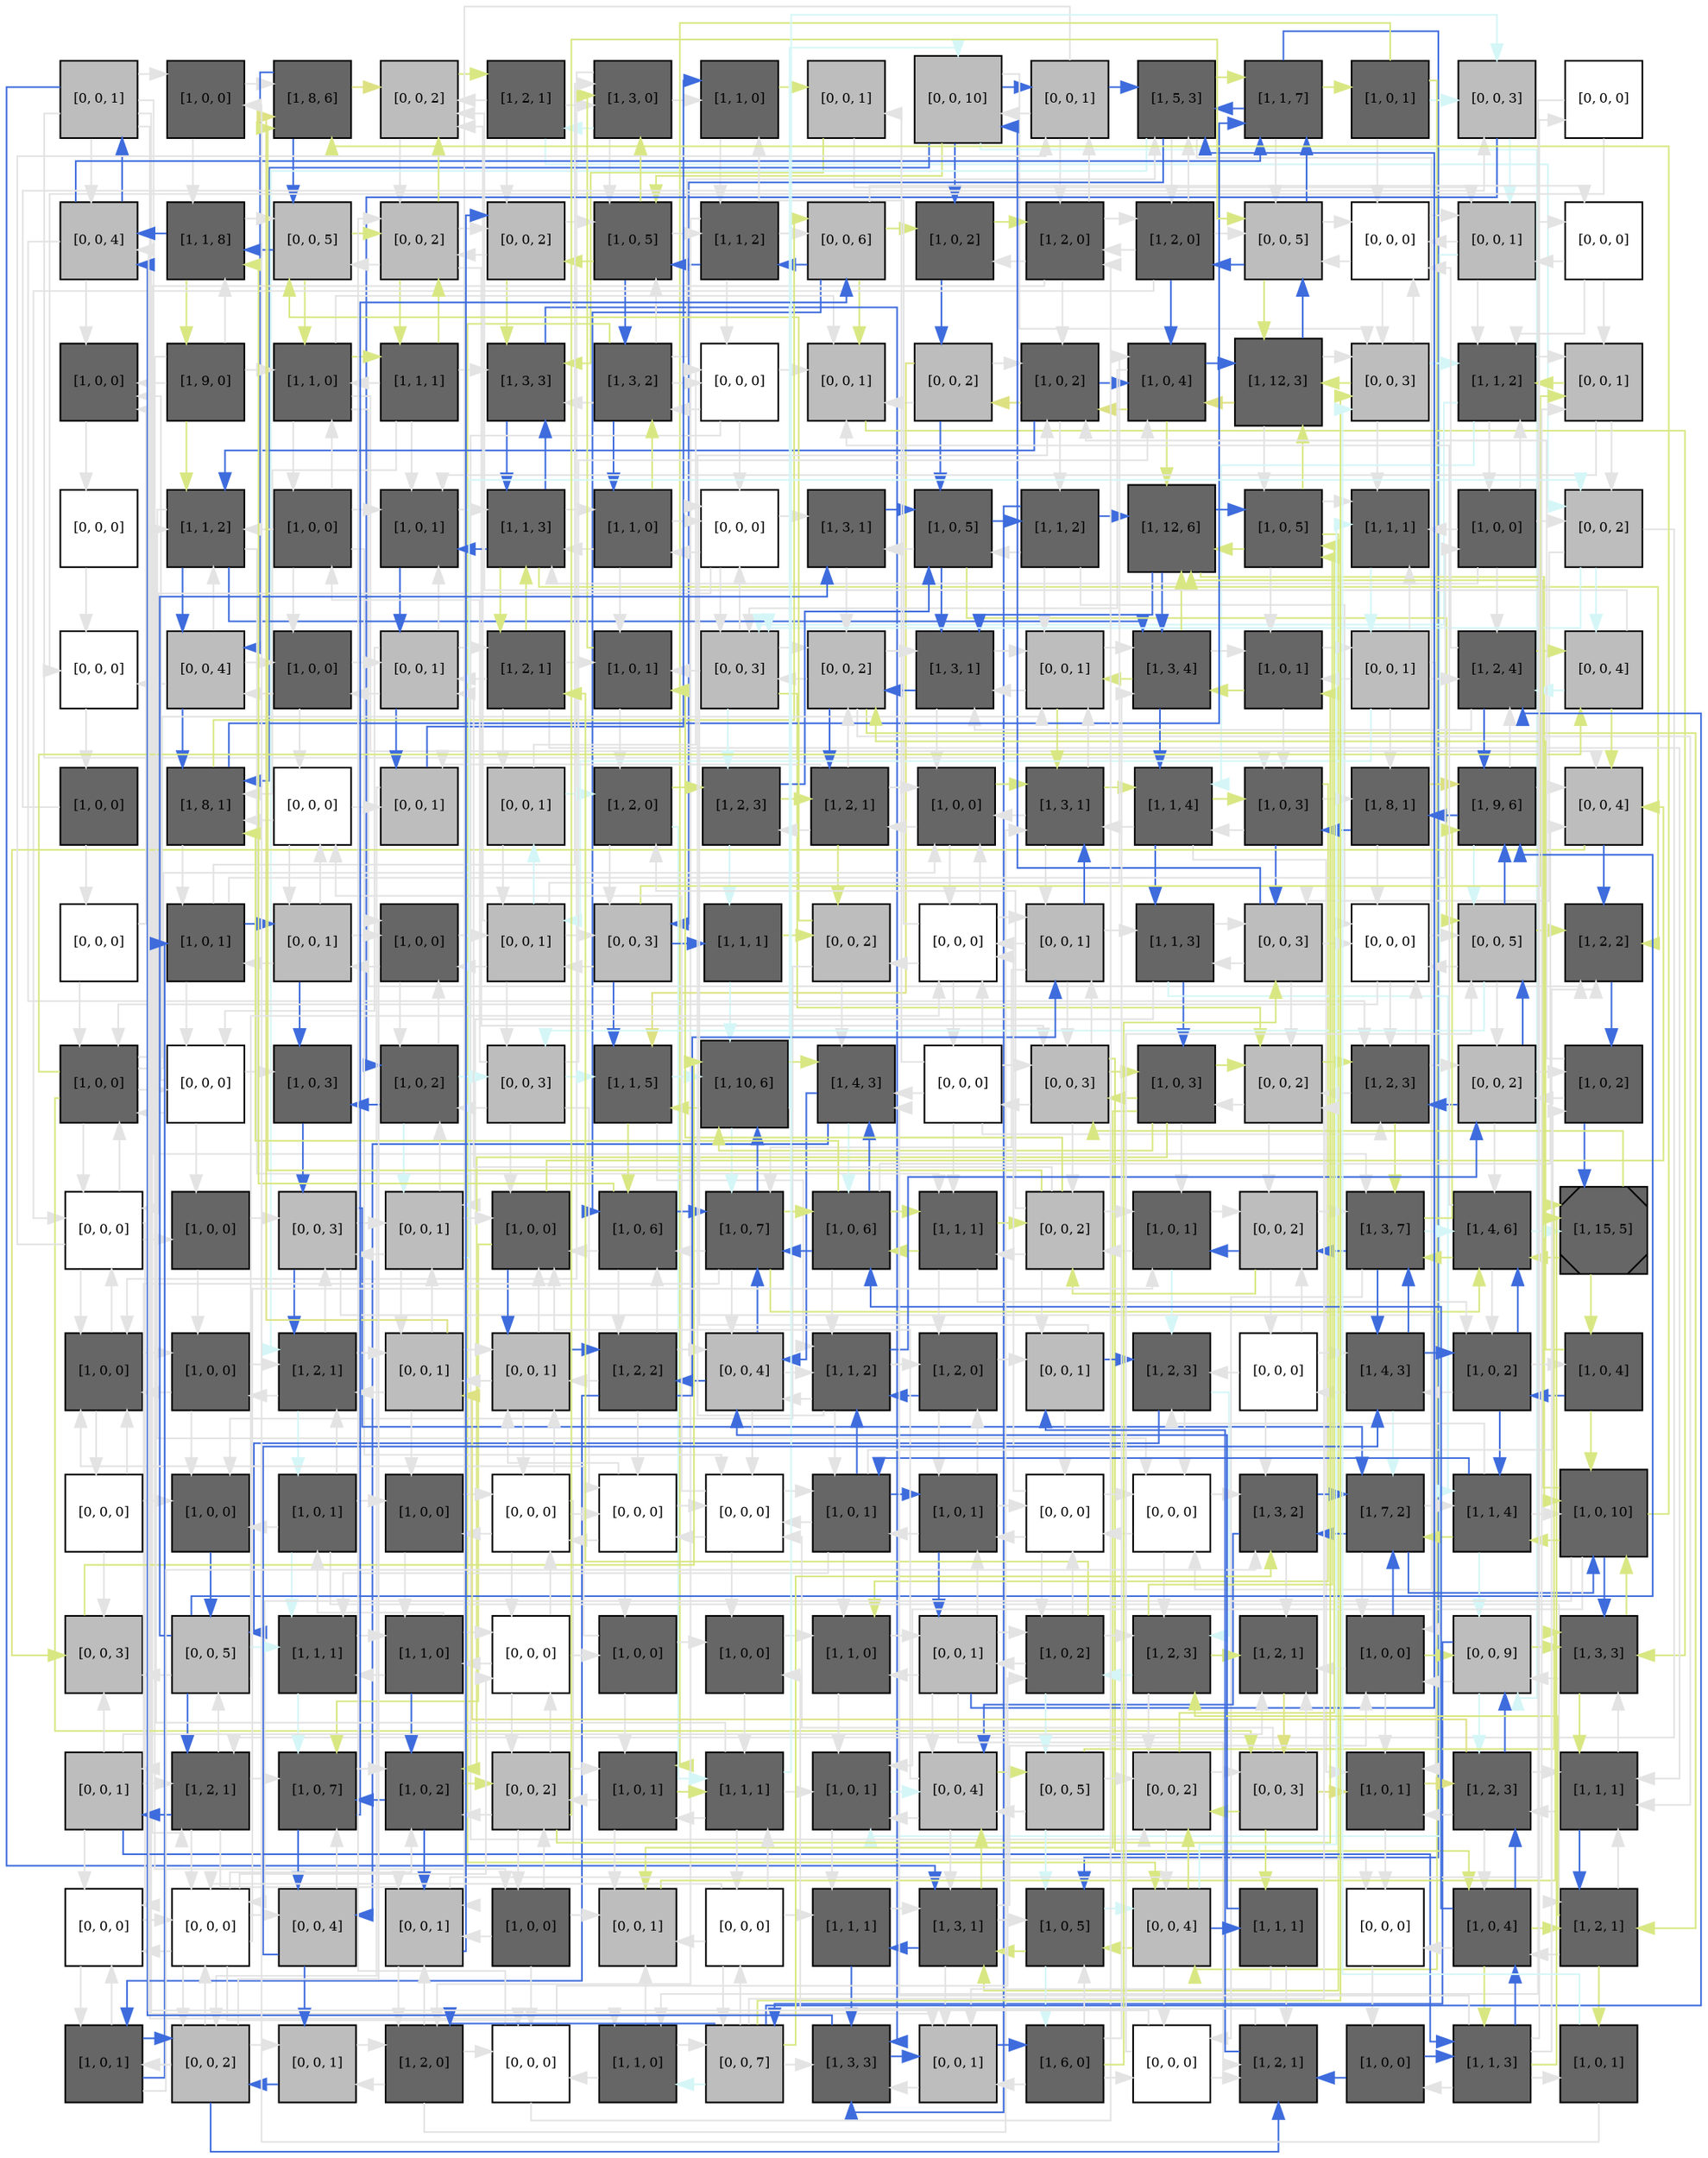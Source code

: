 digraph layout  {
rankdir=TB;
splines=ortho;
node [fixedsize=false, style=filled, width="0.6"];
edge [constraint=false];
0 [fillcolor="#bdbdbd", fontsize=8, label="[0, 0, 1]", shape=square, tooltip="name: None,\nin_degree: 1,\nout_degree: 7"];
1 [fillcolor="#666666", fontsize=8, label="[1, 0, 0]", shape=square, tooltip="name: erbb3,\nin_degree: 2,\nout_degree: 2"];
2 [fillcolor="#666666", fontsize=8, label="[1, 8, 6]", shape=square, tooltip="name:  erbb23 ,\nin_degree: 4,\nout_degree: 3"];
3 [fillcolor="#bdbdbd", fontsize=8, label="[0, 0, 2]", shape=square, tooltip="name: None,\nin_degree: 5,\nout_degree: 2"];
4 [fillcolor="#666666", fontsize=8, label="[1, 2, 1]", shape=square, tooltip="name:  rab5a ,\nin_degree: 2,\nout_degree: 4"];
5 [fillcolor="#666666", fontsize=8, label="[1, 3, 0]", shape=square, tooltip="name:  p38 ,\nin_degree: 4,\nout_degree: 4"];
6 [fillcolor="#666666", fontsize=8, label="[1, 1, 0]", shape=square, tooltip="name:  shp2 ,\nin_degree: 3,\nout_degree: 2"];
7 [fillcolor="#bdbdbd", fontsize=8, label="[0, 0, 1]", shape=square, tooltip="name: None,\nin_degree: 2,\nout_degree: 2"];
8 [fillcolor="#bdbdbd", fontsize=8, label="[0, 0, 10]", shape=square, tooltip="name: None,\nin_degree: 3,\nout_degree: 6"];
9 [fillcolor="#bdbdbd", fontsize=8, label="[0, 0, 1]", shape=square, tooltip="name: None,\nin_degree: 3,\nout_degree: 4"];
10 [fillcolor="#666666", fontsize=8, label="[1, 5, 3]", shape=square, tooltip="name:  akt ,\nin_degree: 5,\nout_degree: 5"];
11 [fillcolor="#666666", fontsize=8, label="[1, 1, 7]", shape=square, tooltip="name:  limk1 ,\nin_degree: 4,\nout_degree: 4"];
12 [fillcolor="#666666", fontsize=8, label="[1, 0, 1]", shape=square, tooltip="name:  nrg2a ,\nin_degree: 1,\nout_degree: 4"];
13 [fillcolor="#bdbdbd", fontsize=8, label="[0, 0, 3]", shape=square, tooltip="name: None,\nin_degree: 3,\nout_degree: 2"];
14 [fillcolor="#FFFFFF", fontsize=8, label="[0, 0, 0]", shape=square, tooltip="name: None,\nin_degree: 1,\nout_degree: 2"];
15 [fillcolor="#bdbdbd", fontsize=8, label="[0, 0, 4]", shape=square, tooltip="name: None,\nin_degree: 4,\nout_degree: 4"];
16 [fillcolor="#666666", fontsize=8, label="[1, 1, 8]", shape=square, tooltip="name:  mlk3 ,\nin_degree: 4,\nout_degree: 3"];
17 [fillcolor="#bdbdbd", fontsize=8, label="[0, 0, 5]", shape=square, tooltip="name: None,\nin_degree: 4,\nout_degree: 3"];
18 [fillcolor="#bdbdbd", fontsize=8, label="[0, 0, 2]", shape=square, tooltip="name: None,\nin_degree: 5,\nout_degree: 5"];
19 [fillcolor="#bdbdbd", fontsize=8, label="[0, 0, 2]", shape=square, tooltip="name: None,\nin_degree: 4,\nout_degree: 3"];
20 [fillcolor="#666666", fontsize=8, label="[1, 0, 5]", shape=square, tooltip="name: pp2b,\nin_degree: 5,\nout_degree: 4"];
21 [fillcolor="#666666", fontsize=8, label="[1, 1, 2]", shape=square, tooltip="name:  cjun ,\nin_degree: 3,\nout_degree: 4"];
22 [fillcolor="#bdbdbd", fontsize=8, label="[0, 0, 6]", shape=square, tooltip="name: None,\nin_degree: 3,\nout_degree: 5"];
23 [fillcolor="#666666", fontsize=8, label="[1, 0, 2]", shape=square, tooltip="name: erbb1,\nin_degree: 3,\nout_degree: 2"];
24 [fillcolor="#666666", fontsize=8, label="[1, 2, 0]", shape=square, tooltip="name:  stat3 ,\nin_degree: 4,\nout_degree: 5"];
25 [fillcolor="#666666", fontsize=8, label="[1, 2, 0]", shape=square, tooltip="name:  bad ,\nin_degree: 3,\nout_degree: 5"];
26 [fillcolor="#bdbdbd", fontsize=8, label="[0, 0, 5]", shape=square, tooltip="name: None,\nin_degree: 5,\nout_degree: 4"];
27 [fillcolor="#FFFFFF", fontsize=8, label="[0, 0, 0]", shape=square, tooltip="name: None,\nin_degree: 5,\nout_degree: 3"];
28 [fillcolor="#bdbdbd", fontsize=8, label="[0, 0, 1]", shape=square, tooltip="name: None,\nin_degree: 4,\nout_degree: 4"];
29 [fillcolor="#FFFFFF", fontsize=8, label="[0, 0, 0]", shape=square, tooltip="name: None,\nin_degree: 2,\nout_degree: 3"];
30 [fillcolor="#666666", fontsize=8, label="[1, 0, 0]", shape=square, tooltip="name: nrg2a,\nin_degree: 4,\nout_degree: 1"];
31 [fillcolor="#666666", fontsize=8, label="[1, 9, 0]", shape=square, tooltip="name:  grb2 ,\nin_degree: 1,\nout_degree: 5"];
32 [fillcolor="#666666", fontsize=8, label="[1, 1, 0]", shape=square, tooltip="name:  rin1 ,\nin_degree: 4,\nout_degree: 5"];
33 [fillcolor="#666666", fontsize=8, label="[1, 1, 1]", shape=square, tooltip="name:  dag ,\nin_degree: 2,\nout_degree: 5"];
34 [fillcolor="#666666", fontsize=8, label="[1, 3, 3]", shape=square, tooltip="name:  gab1 ,\nin_degree: 5,\nout_degree: 2"];
35 [fillcolor="#666666", fontsize=8, label="[1, 3, 2]", shape=square, tooltip="name:  pip3 ,\nin_degree: 3,\nout_degree: 6"];
36 [fillcolor="#FFFFFF", fontsize=8, label="[0, 0, 0]", shape=square, tooltip="name: None,\nin_degree: 3,\nout_degree: 4"];
37 [fillcolor="#bdbdbd", fontsize=8, label="[0, 0, 1]", shape=square, tooltip="name: None,\nin_degree: 5,\nout_degree: 1"];
38 [fillcolor="#bdbdbd", fontsize=8, label="[0, 0, 2]", shape=square, tooltip="name: None,\nin_degree: 2,\nout_degree: 4"];
39 [fillcolor="#666666", fontsize=8, label="[1, 0, 2]", shape=square, tooltip="name:  pdk1 ,\nin_degree: 5,\nout_degree: 4"];
40 [fillcolor="#666666", fontsize=8, label="[1, 0, 4]", shape=square, tooltip="name:  erbb3 ,\nin_degree: 5,\nout_degree: 4"];
41 [fillcolor="#666666", fontsize=8, label="[1, 12, 3]", shape=square, tooltip="name:  erbb13 ,\nin_degree: 4,\nout_degree: 4"];
42 [fillcolor="#bdbdbd", fontsize=8, label="[0, 0, 3]", shape=square, tooltip="name: None,\nin_degree: 5,\nout_degree: 4"];
43 [fillcolor="#666666", fontsize=8, label="[1, 1, 2]", shape=square, tooltip="name:  mekk1 ,\nin_degree: 5,\nout_degree: 4"];
44 [fillcolor="#bdbdbd", fontsize=8, label="[0, 0, 1]", shape=square, tooltip="name: None,\nin_degree: 4,\nout_degree: 3"];
45 [fillcolor="#FFFFFF", fontsize=8, label="[0, 0, 0]", shape=square, tooltip="name: None,\nin_degree: 1,\nout_degree: 1"];
46 [fillcolor="#666666", fontsize=8, label="[1, 1, 2]", shape=square, tooltip="name:  rheb ,\nin_degree: 5,\nout_degree: 4"];
47 [fillcolor="#666666", fontsize=8, label="[1, 0, 0]", shape=square, tooltip="name: pten,\nin_degree: 2,\nout_degree: 5"];
48 [fillcolor="#666666", fontsize=8, label="[1, 0, 1]", shape=square, tooltip="name: pp2a,\nin_degree: 5,\nout_degree: 2"];
49 [fillcolor="#666666", fontsize=8, label="[1, 1, 3]", shape=square, tooltip="name:  ptend ,\nin_degree: 5,\nout_degree: 5"];
50 [fillcolor="#666666", fontsize=8, label="[1, 1, 0]", shape=square, tooltip="name:  ship2d ,\nin_degree: 3,\nout_degree: 4"];
51 [fillcolor="#FFFFFF", fontsize=8, label="[0, 0, 0]", shape=square, tooltip="name: None,\nin_degree: 4,\nout_degree: 4"];
52 [fillcolor="#666666", fontsize=8, label="[1, 3, 1]", shape=square, tooltip="name:  p70s6_2 ,\nin_degree: 3,\nout_degree: 2"];
53 [fillcolor="#666666", fontsize=8, label="[1, 0, 5]", shape=square, tooltip="name:  nrg4 ,\nin_degree: 4,\nout_degree: 4"];
54 [fillcolor="#666666", fontsize=8, label="[1, 1, 2]", shape=square, tooltip="name:  mk2 ,\nin_degree: 2,\nout_degree: 5"];
55 [fillcolor="#666666", fontsize=8, label="[1, 12, 6]", shape=square, tooltip="name:  erbb14 ,\nin_degree: 5,\nout_degree: 4"];
56 [fillcolor="#666666", fontsize=8, label="[1, 0, 5]", shape=square, tooltip="name:  nrg1b ,\nin_degree: 4,\nout_degree: 5"];
57 [fillcolor="#666666", fontsize=8, label="[1, 1, 1]", shape=square, tooltip="name:  ccbl ,\nin_degree: 5,\nout_degree: 1"];
58 [fillcolor="#666666", fontsize=8, label="[1, 0, 0]", shape=square, tooltip="name: tgfa,\nin_degree: 2,\nout_degree: 5"];
59 [fillcolor="#bdbdbd", fontsize=8, label="[0, 0, 2]", shape=square, tooltip="name: None,\nin_degree: 4,\nout_degree: 4"];
60 [fillcolor="#FFFFFF", fontsize=8, label="[0, 0, 0]", shape=square, tooltip="name: None,\nin_degree: 3,\nout_degree: 1"];
61 [fillcolor="#bdbdbd", fontsize=8, label="[0, 0, 4]", shape=square, tooltip="name: None,\nin_degree: 3,\nout_degree: 4"];
62 [fillcolor="#666666", fontsize=8, label="[1, 0, 0]", shape=square, tooltip="name: sos1r,\nin_degree: 3,\nout_degree: 3"];
63 [fillcolor="#bdbdbd", fontsize=8, label="[0, 0, 1]", shape=square, tooltip="name: None,\nin_degree: 4,\nout_degree: 5"];
64 [fillcolor="#666666", fontsize=8, label="[1, 2, 1]", shape=square, tooltip="name:  rasgap ,\nin_degree: 3,\nout_degree: 5"];
65 [fillcolor="#666666", fontsize=8, label="[1, 0, 1]", shape=square, tooltip="name: ship2,\nin_degree: 4,\nout_degree: 2"];
66 [fillcolor="#bdbdbd", fontsize=8, label="[0, 0, 3]", shape=square, tooltip="name: None,\nin_degree: 5,\nout_degree: 5"];
67 [fillcolor="#bdbdbd", fontsize=8, label="[0, 0, 2]", shape=square, tooltip="name: None,\nin_degree: 5,\nout_degree: 5"];
68 [fillcolor="#666666", fontsize=8, label="[1, 3, 1]", shape=square, tooltip="name:  nck ,\nin_degree: 5,\nout_degree: 3"];
69 [fillcolor="#bdbdbd", fontsize=8, label="[0, 0, 1]", shape=square, tooltip="name: None,\nin_degree: 5,\nout_degree: 3"];
70 [fillcolor="#666666", fontsize=8, label="[1, 3, 4]", shape=square, tooltip="name:  pak1 ,\nin_degree: 5,\nout_degree: 4"];
71 [fillcolor="#666666", fontsize=8, label="[1, 0, 1]", shape=square, tooltip="name: hbegf,\nin_degree: 4,\nout_degree: 3"];
72 [fillcolor="#bdbdbd", fontsize=8, label="[0, 0, 1]", shape=square, tooltip="name: None,\nin_degree: 2,\nout_degree: 6"];
73 [fillcolor="#666666", fontsize=8, label="[1, 2, 4]", shape=square, tooltip="name:  endocyt_degrad ,\nin_degree: 5,\nout_degree: 4"];
74 [fillcolor="#bdbdbd", fontsize=8, label="[0, 0, 4]", shape=square, tooltip="name: None,\nin_degree: 3,\nout_degree: 3"];
75 [fillcolor="#666666", fontsize=8, label="[1, 0, 0]", shape=square, tooltip="name: nrg1b,\nin_degree: 1,\nout_degree: 2"];
76 [fillcolor="#666666", fontsize=8, label="[1, 8, 1]", shape=square, tooltip="name:  shc ,\nin_degree: 5,\nout_degree: 3"];
77 [fillcolor="#FFFFFF", fontsize=8, label="[0, 0, 0]", shape=square, tooltip="name: None,\nin_degree: 3,\nout_degree: 3"];
78 [fillcolor="#bdbdbd", fontsize=8, label="[0, 0, 1]", shape=square, tooltip="name: None,\nin_degree: 3,\nout_degree: 2"];
79 [fillcolor="#bdbdbd", fontsize=8, label="[0, 0, 1]", shape=square, tooltip="name: None,\nin_degree: 2,\nout_degree: 3"];
80 [fillcolor="#666666", fontsize=8, label="[1, 2, 0]", shape=square, tooltip="name:  nucerk12 ,\nin_degree: 3,\nout_degree: 3"];
81 [fillcolor="#666666", fontsize=8, label="[1, 2, 3]", shape=square, tooltip="name:  ras ,\nin_degree: 3,\nout_degree: 3"];
82 [fillcolor="#666666", fontsize=8, label="[1, 2, 1]", shape=square, tooltip="name:  mtor_rap ,\nin_degree: 3,\nout_degree: 5"];
83 [fillcolor="#666666", fontsize=8, label="[1, 0, 0]", shape=square, tooltip="name:  mtorr ,\nin_degree: 5,\nout_degree: 3"];
84 [fillcolor="#666666", fontsize=8, label="[1, 3, 1]", shape=square, tooltip="name:  sos1 ,\nin_degree: 5,\nout_degree: 4"];
85 [fillcolor="#666666", fontsize=8, label="[1, 1, 4]", shape=square, tooltip="name:  aktd ,\nin_degree: 4,\nout_degree: 4"];
86 [fillcolor="#666666", fontsize=8, label="[1, 0, 3]", shape=square, tooltip="name: mkp,\nin_degree: 4,\nout_degree: 4"];
87 [fillcolor="#666666", fontsize=8, label="[1, 8, 1]", shape=square, tooltip="name:  erbb44 ,\nin_degree: 3,\nout_degree: 3"];
88 [fillcolor="#666666", fontsize=8, label="[1, 9, 6]", shape=square, tooltip="name:  erbb12 ,\nin_degree: 5,\nout_degree: 4"];
89 [fillcolor="#bdbdbd", fontsize=8, label="[0, 0, 4]", shape=square, tooltip="name: None,\nin_degree: 5,\nout_degree: 2"];
90 [fillcolor="#FFFFFF", fontsize=8, label="[0, 0, 0]", shape=square, tooltip="name: None,\nin_degree: 1,\nout_degree: 2"];
91 [fillcolor="#666666", fontsize=8, label="[1, 0, 1]", shape=square, tooltip="name:  pten ,\nin_degree: 3,\nout_degree: 4"];
92 [fillcolor="#bdbdbd", fontsize=8, label="[0, 0, 1]", shape=square, tooltip="name: None,\nin_degree: 3,\nout_degree: 4"];
93 [fillcolor="#666666", fontsize=8, label="[1, 0, 0]", shape=square, tooltip="name: esp8r,\nin_degree: 4,\nout_degree: 3"];
94 [fillcolor="#bdbdbd", fontsize=8, label="[0, 0, 1]", shape=square, tooltip="name: None,\nin_degree: 4,\nout_degree: 6"];
95 [fillcolor="#bdbdbd", fontsize=8, label="[0, 0, 3]", shape=square, tooltip="name: None,\nin_degree: 3,\nout_degree: 4"];
96 [fillcolor="#666666", fontsize=8, label="[1, 1, 1]", shape=square, tooltip="name:  plcg ,\nin_degree: 2,\nout_degree: 2"];
97 [fillcolor="#bdbdbd", fontsize=8, label="[0, 0, 2]", shape=square, tooltip="name: None,\nin_degree: 3,\nout_degree: 3"];
98 [fillcolor="#FFFFFF", fontsize=8, label="[0, 0, 0]", shape=square, tooltip="name: None,\nin_degree: 5,\nout_degree: 5"];
99 [fillcolor="#bdbdbd", fontsize=8, label="[0, 0, 1]", shape=square, tooltip="name: None,\nin_degree: 4,\nout_degree: 5"];
100 [fillcolor="#666666", fontsize=8, label="[1, 1, 3]", shape=square, tooltip="name:  pro_apoptotic ,\nin_degree: 3,\nout_degree: 4"];
101 [fillcolor="#bdbdbd", fontsize=8, label="[0, 0, 3]", shape=square, tooltip="name: None,\nin_degree: 4,\nout_degree: 4"];
102 [fillcolor="#FFFFFF", fontsize=8, label="[0, 0, 0]", shape=square, tooltip="name: None,\nin_degree: 5,\nout_degree: 3"];
103 [fillcolor="#bdbdbd", fontsize=8, label="[0, 0, 5]", shape=square, tooltip="name: None,\nin_degree: 5,\nout_degree: 5"];
104 [fillcolor="#666666", fontsize=8, label="[1, 2, 2]", shape=square, tooltip="name:  cmyc ,\nin_degree: 5,\nout_degree: 1"];
105 [fillcolor="#666666", fontsize=8, label="[1, 0, 0]", shape=square, tooltip="name:  tgfa ,\nin_degree: 4,\nout_degree: 6"];
106 [fillcolor="#FFFFFF", fontsize=8, label="[0, 0, 0]", shape=square, tooltip="name: None,\nin_degree: 3,\nout_degree: 4"];
107 [fillcolor="#666666", fontsize=8, label="[1, 0, 3]", shape=square, tooltip="name: egf,\nin_degree: 3,\nout_degree: 1"];
108 [fillcolor="#666666", fontsize=8, label="[1, 0, 2]", shape=square, tooltip="name:  nrg1a ,\nin_degree: 4,\nout_degree: 4"];
109 [fillcolor="#bdbdbd", fontsize=8, label="[0, 0, 3]", shape=square, tooltip="name: None,\nin_degree: 3,\nout_degree: 6"];
110 [fillcolor="#666666", fontsize=8, label="[1, 1, 5]", shape=square, tooltip="name:  mkk3 ,\nin_degree: 4,\nout_degree: 3"];
111 [fillcolor="#666666", fontsize=8, label="[1, 10, 6]", shape=square, tooltip="name:  erbb11 ,\nin_degree: 5,\nout_degree: 4"];
112 [fillcolor="#666666", fontsize=8, label="[1, 4, 3]", shape=square, tooltip="name:  raf1 ,\nin_degree: 5,\nout_degree: 3"];
113 [fillcolor="#FFFFFF", fontsize=8, label="[0, 0, 0]", shape=square, tooltip="name: None,\nin_degree: 2,\nout_degree: 6"];
114 [fillcolor="#bdbdbd", fontsize=8, label="[0, 0, 3]", shape=square, tooltip="name: None,\nin_degree: 5,\nout_degree: 5"];
115 [fillcolor="#666666", fontsize=8, label="[1, 0, 3]", shape=square, tooltip="name:  erbb1 ,\nin_degree: 3,\nout_degree: 6"];
116 [fillcolor="#bdbdbd", fontsize=8, label="[0, 0, 2]", shape=square, tooltip="name: None,\nin_degree: 5,\nout_degree: 3"];
117 [fillcolor="#666666", fontsize=8, label="[1, 2, 3]", shape=square, tooltip="name:  creb ,\nin_degree: 5,\nout_degree: 4"];
118 [fillcolor="#bdbdbd", fontsize=8, label="[0, 0, 2]", shape=square, tooltip="name: None,\nin_degree: 4,\nout_degree: 4"];
119 [fillcolor="#666666", fontsize=8, label="[1, 0, 2]", shape=square, tooltip="name:  epr ,\nin_degree: 3,\nout_degree: 3"];
120 [fillcolor="#FFFFFF", fontsize=8, label="[0, 0, 0]", shape=square, tooltip="name: None,\nin_degree: 4,\nout_degree: 5"];
121 [fillcolor="#666666", fontsize=8, label="[1, 0, 0]", shape=square, tooltip="name: nrg4,\nin_degree: 2,\nout_degree: 2"];
122 [fillcolor="#bdbdbd", fontsize=8, label="[0, 0, 3]", shape=square, tooltip="name: None,\nin_degree: 4,\nout_degree: 4"];
123 [fillcolor="#bdbdbd", fontsize=8, label="[0, 0, 1]", shape=square, tooltip="name: None,\nin_degree: 4,\nout_degree: 5"];
124 [fillcolor="#666666", fontsize=8, label="[1, 0, 0]", shape=square, tooltip="name:  csrc ,\nin_degree: 5,\nout_degree: 3"];
125 [fillcolor="#666666", fontsize=8, label="[1, 0, 6]", shape=square, tooltip="name:  esp8r ,\nin_degree: 4,\nout_degree: 4"];
126 [fillcolor="#666666", fontsize=8, label="[1, 0, 7]", shape=square, tooltip="name:  bir ,\nin_degree: 5,\nout_degree: 6"];
127 [fillcolor="#666666", fontsize=8, label="[1, 0, 6]", shape=square, tooltip="name:  sos1r ,\nin_degree: 4,\nout_degree: 6"];
128 [fillcolor="#666666", fontsize=8, label="[1, 1, 1]", shape=square, tooltip="name:  erk12 ,\nin_degree: 4,\nout_degree: 4"];
129 [fillcolor="#bdbdbd", fontsize=8, label="[0, 0, 2]", shape=square, tooltip="name: None,\nin_degree: 4,\nout_degree: 7"];
130 [fillcolor="#666666", fontsize=8, label="[1, 0, 1]", shape=square, tooltip="name:  pi3kr ,\nin_degree: 4,\nout_degree: 3"];
131 [fillcolor="#bdbdbd", fontsize=8, label="[0, 0, 2]", shape=square, tooltip="name: None,\nin_degree: 4,\nout_degree: 4"];
132 [fillcolor="#666666", fontsize=8, label="[1, 3, 7]", shape=square, tooltip="name:  mkk4 ,\nin_degree: 5,\nout_degree: 5"];
133 [fillcolor="#666666", fontsize=8, label="[1, 4, 6]", shape=square, tooltip="name:  sos1esp8e3b1 ,\nin_degree: 5,\nout_degree: 4"];
134 [fillcolor="#666666", fontsize=8, label="[1, 15, 5]", shape=Msquare, tooltip="name:  erbb24 ,\nin_degree: 4,\nout_degree: 3"];
135 [fillcolor="#666666", fontsize=8, label="[1, 0, 0]", shape=square, tooltip="name: pdk1,\nin_degree: 5,\nout_degree: 3"];
136 [fillcolor="#666666", fontsize=8, label="[1, 0, 0]", shape=square, tooltip="name: erbb4,\nin_degree: 3,\nout_degree: 3"];
137 [fillcolor="#666666", fontsize=8, label="[1, 2, 1]", shape=square, tooltip="name:  elk1 ,\nin_degree: 5,\nout_degree: 4"];
138 [fillcolor="#bdbdbd", fontsize=8, label="[0, 0, 1]", shape=square, tooltip="name: None,\nin_degree: 4,\nout_degree: 5"];
139 [fillcolor="#bdbdbd", fontsize=8, label="[0, 0, 1]", shape=square, tooltip="name: None,\nin_degree: 5,\nout_degree: 4"];
140 [fillcolor="#666666", fontsize=8, label="[1, 2, 2]", shape=square, tooltip="name:  p90rskerk12d ,\nin_degree: 3,\nout_degree: 6"];
141 [fillcolor="#bdbdbd", fontsize=8, label="[0, 0, 4]", shape=square, tooltip="name: None,\nin_degree: 5,\nout_degree: 4"];
142 [fillcolor="#666666", fontsize=8, label="[1, 1, 2]", shape=square, tooltip="name:  ip3 ,\nin_degree: 5,\nout_degree: 5"];
143 [fillcolor="#666666", fontsize=8, label="[1, 2, 0]", shape=square, tooltip="name:  p90rsk ,\nin_degree: 3,\nout_degree: 3"];
144 [fillcolor="#bdbdbd", fontsize=8, label="[0, 0, 1]", shape=square, tooltip="name: None,\nin_degree: 3,\nout_degree: 3"];
145 [fillcolor="#666666", fontsize=8, label="[1, 2, 3]", shape=square, tooltip="name:  p70s6_1 ,\nin_degree: 4,\nout_degree: 3"];
146 [fillcolor="#FFFFFF", fontsize=8, label="[0, 0, 0]", shape=square, tooltip="name: None,\nin_degree: 2,\nout_degree: 4"];
147 [fillcolor="#666666", fontsize=8, label="[1, 4, 3]", shape=square, tooltip="name:  cfos ,\nin_degree: 4,\nout_degree: 4"];
148 [fillcolor="#666666", fontsize=8, label="[1, 0, 2]", shape=square, tooltip="name:  pp2a ,\nin_degree: 4,\nout_degree: 4"];
149 [fillcolor="#666666", fontsize=8, label="[1, 0, 4]", shape=square, tooltip="name:  nrg2b ,\nin_degree: 2,\nout_degree: 3"];
150 [fillcolor="#FFFFFF", fontsize=8, label="[0, 0, 0]", shape=square, tooltip="name: None,\nin_degree: 1,\nout_degree: 3"];
151 [fillcolor="#666666", fontsize=8, label="[1, 0, 0]", shape=square, tooltip="name:  erbb4 ,\nin_degree: 4,\nout_degree: 1"];
152 [fillcolor="#666666", fontsize=8, label="[1, 0, 1]", shape=square, tooltip="name: pi3kr,\nin_degree: 2,\nout_degree: 5"];
153 [fillcolor="#666666", fontsize=8, label="[1, 0, 0]", shape=square, tooltip="name: nrg1a,\nin_degree: 3,\nout_degree: 2"];
154 [fillcolor="#FFFFFF", fontsize=8, label="[0, 0, 0]", shape=square, tooltip="name: None,\nin_degree: 4,\nout_degree: 5"];
155 [fillcolor="#FFFFFF", fontsize=8, label="[0, 0, 0]", shape=square, tooltip="name: None,\nin_degree: 4,\nout_degree: 4"];
156 [fillcolor="#FFFFFF", fontsize=8, label="[0, 0, 0]", shape=square, tooltip="name: None,\nin_degree: 5,\nout_degree: 4"];
157 [fillcolor="#666666", fontsize=8, label="[1, 0, 1]", shape=square, tooltip="name:  nrg3 ,\nin_degree: 4,\nout_degree: 6"];
158 [fillcolor="#666666", fontsize=8, label="[1, 0, 1]", shape=square, tooltip="name: btc,\nin_degree: 4,\nout_degree: 4"];
159 [fillcolor="#FFFFFF", fontsize=8, label="[0, 0, 0]", shape=square, tooltip="name: None,\nin_degree: 4,\nout_degree: 4"];
160 [fillcolor="#FFFFFF", fontsize=8, label="[0, 0, 0]", shape=square, tooltip="name: None,\nin_degree: 4,\nout_degree: 3"];
161 [fillcolor="#666666", fontsize=8, label="[1, 3, 2]", shape=square, tooltip="name:  vav2 ,\nin_degree: 5,\nout_degree: 3"];
162 [fillcolor="#666666", fontsize=8, label="[1, 7, 2]", shape=square, tooltip="name:  erbb34 ,\nin_degree: 5,\nout_degree: 4"];
163 [fillcolor="#666666", fontsize=8, label="[1, 1, 4]", shape=square, tooltip="name:  hsp27 ,\nin_degree: 4,\nout_degree: 5"];
164 [fillcolor="#666666", fontsize=8, label="[1, 0, 10]", shape=square, tooltip="name: ar,\nin_degree: 5,\nout_degree: 6"];
165 [fillcolor="#bdbdbd", fontsize=8, label="[0, 0, 3]", shape=square, tooltip="name: None,\nin_degree: 4,\nout_degree: 1"];
166 [fillcolor="#bdbdbd", fontsize=8, label="[0, 0, 5]", shape=square, tooltip="name: None,\nin_degree: 3,\nout_degree: 6"];
167 [fillcolor="#666666", fontsize=8, label="[1, 1, 1]", shape=square, tooltip="name:  mkk6 ,\nin_degree: 4,\nout_degree: 2"];
168 [fillcolor="#666666", fontsize=8, label="[1, 1, 0]", shape=square, tooltip="name:  ca ,\nin_degree: 3,\nout_degree: 4"];
169 [fillcolor="#FFFFFF", fontsize=8, label="[0, 0, 0]", shape=square, tooltip="name: None,\nin_degree: 4,\nout_degree: 4"];
170 [fillcolor="#666666", fontsize=8, label="[1, 0, 0]", shape=square, tooltip="name: nrg3,\nin_degree: 2,\nout_degree: 3"];
171 [fillcolor="#666666", fontsize=8, label="[1, 0, 0]", shape=square, tooltip="name: nrg2b,\nin_degree: 3,\nout_degree: 2"];
172 [fillcolor="#666666", fontsize=8, label="[1, 1, 0]", shape=square, tooltip="name:  mtor_ric ,\nin_degree: 4,\nout_degree: 2"];
173 [fillcolor="#bdbdbd", fontsize=8, label="[0, 0, 1]", shape=square, tooltip="name: None,\nin_degree: 3,\nout_degree: 6"];
174 [fillcolor="#666666", fontsize=8, label="[1, 0, 2]", shape=square, tooltip="name: bir,\nin_degree: 4,\nout_degree: 5"];
175 [fillcolor="#666666", fontsize=8, label="[1, 2, 3]", shape=square, tooltip="name:  gsk3 ,\nin_degree: 4,\nout_degree: 4"];
176 [fillcolor="#666666", fontsize=8, label="[1, 2, 1]", shape=square, tooltip="name:  rntre ,\nin_degree: 5,\nout_degree: 1"];
177 [fillcolor="#666666", fontsize=8, label="[1, 0, 0]", shape=square, tooltip="name:  erbb2 ,\nin_degree: 4,\nout_degree: 4"];
178 [fillcolor="#bdbdbd", fontsize=8, label="[0, 0, 9]", shape=square, tooltip="name: None,\nin_degree: 5,\nout_degree: 4"];
179 [fillcolor="#666666", fontsize=8, label="[1, 3, 3]", shape=square, tooltip="name:  stat5 ,\nin_degree: 5,\nout_degree: 3"];
180 [fillcolor="#bdbdbd", fontsize=8, label="[0, 0, 1]", shape=square, tooltip="name: None,\nin_degree: 2,\nout_degree: 5"];
181 [fillcolor="#666666", fontsize=8, label="[1, 2, 1]", shape=square, tooltip="name:  jnk ,\nin_degree: 4,\nout_degree: 5"];
182 [fillcolor="#666666", fontsize=8, label="[1, 0, 7]", shape=square, tooltip="name:  ship2 ,\nin_degree: 5,\nout_degree: 3"];
183 [fillcolor="#666666", fontsize=8, label="[1, 0, 2]", shape=square, tooltip="name:  egf ,\nin_degree: 5,\nout_degree: 3"];
184 [fillcolor="#bdbdbd", fontsize=8, label="[0, 0, 2]", shape=square, tooltip="name: None,\nin_degree: 4,\nout_degree: 6"];
185 [fillcolor="#666666", fontsize=8, label="[1, 0, 1]", shape=square, tooltip="name: csrc,\nin_degree: 4,\nout_degree: 3"];
186 [fillcolor="#666666", fontsize=8, label="[1, 1, 1]", shape=square, tooltip="name:  tsc1_tsc2 ,\nin_degree: 4,\nout_degree: 5"];
187 [fillcolor="#666666", fontsize=8, label="[1, 0, 1]", shape=square, tooltip="name: mtorr,\nin_degree: 5,\nout_degree: 2"];
188 [fillcolor="#bdbdbd", fontsize=8, label="[0, 0, 4]", shape=square, tooltip="name: None,\nin_degree: 5,\nout_degree: 4"];
189 [fillcolor="#bdbdbd", fontsize=8, label="[0, 0, 5]", shape=square, tooltip="name: None,\nin_degree: 2,\nout_degree: 4"];
190 [fillcolor="#bdbdbd", fontsize=8, label="[0, 0, 2]", shape=square, tooltip="name: None,\nin_degree: 5,\nout_degree: 3"];
191 [fillcolor="#bdbdbd", fontsize=8, label="[0, 0, 3]", shape=square, tooltip="name: None,\nin_degree: 3,\nout_degree: 5"];
192 [fillcolor="#666666", fontsize=8, label="[1, 0, 1]", shape=square, tooltip="name: epr,\nin_degree: 5,\nout_degree: 2"];
193 [fillcolor="#666666", fontsize=8, label="[1, 2, 3]", shape=square, tooltip="name:  mek12 ,\nin_degree: 4,\nout_degree: 5"];
194 [fillcolor="#666666", fontsize=8, label="[1, 1, 1]", shape=square, tooltip="name:  shp1 ,\nin_degree: 5,\nout_degree: 3"];
195 [fillcolor="#FFFFFF", fontsize=8, label="[0, 0, 0]", shape=square, tooltip="name: None,\nin_degree: 4,\nout_degree: 2"];
196 [fillcolor="#FFFFFF", fontsize=8, label="[0, 0, 0]", shape=square, tooltip="name: None,\nin_degree: 5,\nout_degree: 7"];
197 [fillcolor="#bdbdbd", fontsize=8, label="[0, 0, 4]", shape=square, tooltip="name: None,\nin_degree: 3,\nout_degree: 3"];
198 [fillcolor="#bdbdbd", fontsize=8, label="[0, 0, 1]", shape=square, tooltip="name: None,\nin_degree: 5,\nout_degree: 3"];
199 [fillcolor="#666666", fontsize=8, label="[1, 0, 0]", shape=square, tooltip="name: erbb2,\nin_degree: 2,\nout_degree: 4"];
200 [fillcolor="#bdbdbd", fontsize=8, label="[0, 0, 1]", shape=square, tooltip="name: None,\nin_degree: 5,\nout_degree: 1"];
201 [fillcolor="#FFFFFF", fontsize=8, label="[0, 0, 0]", shape=square, tooltip="name: None,\nin_degree: 2,\nout_degree: 5"];
202 [fillcolor="#666666", fontsize=8, label="[1, 1, 1]", shape=square, tooltip="name:  actinreorg ,\nin_degree: 3,\nout_degree: 2"];
203 [fillcolor="#666666", fontsize=8, label="[1, 3, 1]", shape=square, tooltip="name:  pi34p2 ,\nin_degree: 5,\nout_degree: 5"];
204 [fillcolor="#666666", fontsize=8, label="[1, 0, 5]", shape=square, tooltip="name:  mkp ,\nin_degree: 5,\nout_degree: 3"];
205 [fillcolor="#bdbdbd", fontsize=8, label="[0, 0, 4]", shape=square, tooltip="name: None,\nin_degree: 4,\nout_degree: 5"];
206 [fillcolor="#666666", fontsize=8, label="[1, 1, 1]", shape=square, tooltip="name:  mekk4 ,\nin_degree: 2,\nout_degree: 3"];
207 [fillcolor="#FFFFFF", fontsize=8, label="[0, 0, 0]", shape=square, tooltip="name: None,\nin_degree: 3,\nout_degree: 1"];
208 [fillcolor="#666666", fontsize=8, label="[1, 0, 4]", shape=square, tooltip="name:  btc ,\nin_degree: 4,\nout_degree: 5"];
209 [fillcolor="#666666", fontsize=8, label="[1, 2, 1]", shape=square, tooltip="name:  raccdc42 ,\nin_degree: 4,\nout_degree: 4"];
210 [fillcolor="#666666", fontsize=8, label="[1, 0, 1]", shape=square, tooltip="name:  pp2b ,\nin_degree: 3,\nout_degree: 4"];
211 [fillcolor="#bdbdbd", fontsize=8, label="[0, 0, 2]", shape=square, tooltip="name: None,\nin_degree: 4,\nout_degree: 5"];
212 [fillcolor="#bdbdbd", fontsize=8, label="[0, 0, 1]", shape=square, tooltip="name: None,\nin_degree: 3,\nout_degree: 2"];
213 [fillcolor="#666666", fontsize=8, label="[1, 2, 0]", shape=square, tooltip="name:  ap1 ,\nin_degree: 4,\nout_degree: 4"];
214 [fillcolor="#FFFFFF", fontsize=8, label="[0, 0, 0]", shape=square, tooltip="name: None,\nin_degree: 4,\nout_degree: 3"];
215 [fillcolor="#666666", fontsize=8, label="[1, 1, 0]", shape=square, tooltip="name:  mkk7 ,\nin_degree: 3,\nout_degree: 3"];
216 [fillcolor="#bdbdbd", fontsize=8, label="[0, 0, 7]", shape=square, tooltip="name: None,\nin_degree: 3,\nout_degree: 8"];
217 [fillcolor="#666666", fontsize=8, label="[1, 3, 3]", shape=square, tooltip="name:  pkc ,\nin_degree: 5,\nout_degree: 2"];
218 [fillcolor="#bdbdbd", fontsize=8, label="[0, 0, 1]", shape=square, tooltip="name: None,\nin_degree: 5,\nout_degree: 2"];
219 [fillcolor="#666666", fontsize=8, label="[1, 6, 0]", shape=square, tooltip="name:  pi3k ,\nin_degree: 2,\nout_degree: 5"];
220 [fillcolor="#FFFFFF", fontsize=8, label="[0, 0, 0]", shape=square, tooltip="name: None,\nin_degree: 3,\nout_degree: 3"];
221 [fillcolor="#666666", fontsize=8, label="[1, 2, 1]", shape=square, tooltip="name:  stat1 ,\nin_degree: 5,\nout_degree: 2"];
222 [fillcolor="#666666", fontsize=8, label="[1, 0, 0]", shape=square, tooltip="name:  hbegf ,\nin_degree: 2,\nout_degree: 2"];
223 [fillcolor="#666666", fontsize=8, label="[1, 1, 3]", shape=square, tooltip="name:  shp1d ,\nin_degree: 3,\nout_degree: 7"];
224 [fillcolor="#666666", fontsize=8, label="[1, 0, 1]", shape=square, tooltip="name:  ar ,\nin_degree: 2,\nout_degree: 2"];
0 -> 1  [color=grey89, style="penwidth(0.1)", tooltip=" ", weight=1];
0 -> 15  [color=grey89, style="penwidth(0.1)", tooltip=" ", weight=1];
0 -> 215  [color=grey89, style="penwidth(0.1)", tooltip=" ", weight=1];
0 -> 86  [color=grey89, style="penwidth(0.1)", tooltip=" ", weight=1];
0 -> 132  [color=grey89, style="penwidth(0.1)", tooltip=" ", weight=1];
0 -> 218  [color=grey89, style="penwidth(0.1)", tooltip=" ", weight=1];
0 -> 203  [color="#3E6CDD", style="penwidth(0.1)", tooltip="49( ptend ) to 203( pi34p2 )", weight=1];
1 -> 2  [color=grey89, style="penwidth(0.1)", tooltip=" ", weight=1];
1 -> 16  [color=grey89, style="penwidth(0.1)", tooltip=" ", weight=1];
2 -> 3  [color="#DDE182", style="penwidth(0.1)", tooltip="176( rntre ) to 4( rab5a )", weight=1];
2 -> 17  [color="#3E6CDD", style="penwidth(0.1)", tooltip="55( erbb14 ) to 31( grb2 )", weight=1];
2 -> 61  [color="#3E6CDD", style="penwidth(0.1)", tooltip="2( erbb23 ) to 219( pi3k )", weight=1];
3 -> 4  [color="#D9E783", style="penwidth(0.1)", tooltip="32( rin1 ) to 4( rab5a )", weight=1];
3 -> 18  [color=grey89, style="penwidth(0.1)", tooltip=" ", weight=1];
4 -> 3  [color=grey89, style="penwidth(0.1)", tooltip=" ", weight=1];
4 -> 5  [color=grey89, style="penwidth(0.1)", tooltip=" ", weight=1];
4 -> 19  [color=grey89, style="penwidth(0.1)", tooltip=" ", weight=1];
4 -> 59  [color="#D5F6F7", style="penwidth(0.1)", tooltip="5( p38 ) to 54( mk2 )", weight=1];
5 -> 4  [color="#D5F6F7", style="penwidth(0.1)", tooltip="5( p38 ) to 54( mk2 )", weight=1];
5 -> 6  [color=grey89, style="penwidth(0.1)", tooltip=" ", weight=1];
5 -> 20  [color=grey89, style="penwidth(0.1)", tooltip=" ", weight=1];
5 -> 135  [color=grey89, style="penwidth(0.1)", tooltip=" ", weight=1];
6 -> 7  [color="#D9E783", style="penwidth(0.1)", tooltip="6( shp2 ) to 64( rasgap )", weight=1];
6 -> 21  [color=grey89, style="penwidth(0.1)", tooltip=" ", weight=1];
7 -> 34  [color="#D9E783", style="penwidth(0.1)", tooltip="6( shp2 ) to 64( rasgap )", weight=1];
7 -> 28  [color=grey89, style="penwidth(0.1)", tooltip=" ", weight=1];
8 -> 9  [color="#3E6CDD", style="penwidth(0.1)", tooltip="111( erbb11 ) to 96( plcg )", weight=1];
8 -> 23  [color="#3E6CDD", style="penwidth(0.1)", tooltip="111( erbb11 ) to 68( nck )", weight=1];
8 -> 178  [color="#D5F6F7", style="penwidth(0.1)", tooltip="112( raf1 ) to 193( mek12 )", weight=1];
8 -> 20  [color="#D9E783", style="penwidth(0.1)", tooltip="111( erbb11 ) to 34( gab1 )", weight=1];
8 -> 42  [color=grey89, style="penwidth(0.1)", tooltip=" ", weight=1];
8 -> 76  [color="#3E6CDD", style="penwidth(0.1)", tooltip="88( erbb12 ) to 76( shc )", weight=1];
9 -> 8  [color=grey89, style="penwidth(0.1)", tooltip=" ", weight=1];
9 -> 10  [color="#3E6CDD", style="penwidth(0.1)", tooltip="111( erbb11 ) to 96( plcg )", weight=1];
9 -> 24  [color=grey89, style="penwidth(0.1)", tooltip=" ", weight=1];
9 -> 198  [color=grey89, style="penwidth(0.1)", tooltip=" ", weight=1];
10 -> 11  [color="#D9E783", style="penwidth(0.1)", tooltip="10( akt ) to 186( tsc1_tsc2 )", weight=1];
10 -> 25  [color=grey89, style="penwidth(0.1)", tooltip=" ", weight=1];
10 -> 160  [color=grey89, style="penwidth(0.1)", tooltip=" ", weight=1];
10 -> 95  [color="#3E6CDD", style="penwidth(0.1)", tooltip="111( erbb11 ) to 96( plcg )", weight=1];
10 -> 137  [color="#D5F6F7", style="penwidth(0.1)", tooltip="16( mlk3 ) to 167( mkk6 )", weight=1];
11 -> 10  [color="#3E6CDD", style="penwidth(0.1)", tooltip="39( pdk1 ) to 10( akt )", weight=1];
11 -> 12  [color="#D9E783", style="penwidth(0.1)", tooltip="10( akt ) to 186( tsc1_tsc2 )", weight=1];
11 -> 26  [color=grey89, style="penwidth(0.1)", tooltip=" ", weight=1];
11 -> 204  [color="#3E6CDD", style="penwidth(0.1)", tooltip="2( erbb23 ) to 219( pi3k )", weight=1];
12 -> 13  [color="#D5F6F7", style="penwidth(0.1)", tooltip="12( nrg2a ) to 134( erbb24 )", weight=1];
12 -> 27  [color=grey89, style="penwidth(0.1)", tooltip=" ", weight=1];
12 -> 185  [color="#D9E783", style="penwidth(0.1)", tooltip="10( akt ) to 186( tsc1_tsc2 )", weight=1];
12 -> 205  [color="#D9E783", style="penwidth(0.1)", tooltip="12( nrg2a ) to 55( erbb14 )", weight=1];
13 -> 28  [color="#D5F6F7", style="penwidth(0.1)", tooltip="12( nrg2a ) to 134( erbb24 )", weight=1];
13 -> 108  [color="#3E6CDD", style="penwidth(0.1)", tooltip="12( nrg2a ) to 162( erbb34 )", weight=1];
14 -> 60  [color=grey89, style="penwidth(0.1)", tooltip=" ", weight=1];
14 -> 215  [color=grey89, style="penwidth(0.1)", tooltip=" ", weight=1];
15 -> 0  [color="#3E6CDD", style="penwidth(0.1)", tooltip="49( ptend ) to 203( pi34p2 )", weight=1];
15 -> 30  [color=grey89, style="penwidth(0.1)", tooltip=" ", weight=1];
15 -> 117  [color=grey89, style="penwidth(0.1)", tooltip=" ", weight=1];
15 -> 11  [color="#3E6CDD", style="penwidth(0.1)", tooltip="16( mlk3 ) to 110( mkk3 )", weight=1];
16 -> 15  [color="#3E6CDD", style="penwidth(0.1)", tooltip="16( mlk3 ) to 110( mkk3 )", weight=1];
16 -> 17  [color=grey89, style="penwidth(0.1)", tooltip=" ", weight=1];
16 -> 31  [color="#D9E783", style="penwidth(0.1)", tooltip="111( erbb11 ) to 31( grb2 )", weight=1];
17 -> 16  [color="#3E6CDD", style="penwidth(0.1)", tooltip="55( erbb14 ) to 31( grb2 )", weight=1];
17 -> 18  [color="#D9E783", style="penwidth(0.1)", tooltip="96( plcg ) to 33( dag )", weight=1];
17 -> 32  [color="#D9E783", style="penwidth(0.1)", tooltip="81( ras ) to 32( rin1 )", weight=1];
18 -> 3  [color="#D9E783", style="penwidth(0.1)", tooltip="32( rin1 ) to 4( rab5a )", weight=1];
18 -> 17  [color=grey89, style="penwidth(0.1)", tooltip=" ", weight=1];
18 -> 19  [color=grey89, style="penwidth(0.1)", tooltip=" ", weight=1];
18 -> 33  [color="#D9E783", style="penwidth(0.1)", tooltip="96( plcg ) to 33( dag )", weight=1];
18 -> 114  [color=grey89, style="penwidth(0.1)", tooltip=" ", weight=1];
19 -> 18  [color=grey89, style="penwidth(0.1)", tooltip=" ", weight=1];
19 -> 20  [color=grey89, style="penwidth(0.1)", tooltip=" ", weight=1];
19 -> 34  [color="#D9E783", style="penwidth(0.1)", tooltip="111( erbb11 ) to 34( gab1 )", weight=1];
20 -> 5  [color="#D9E783", style="penwidth(0.1)", tooltip="110( mkk3 ) to 5( p38 )", weight=1];
20 -> 19  [color="#D9E783", style="penwidth(0.1)", tooltip="111( erbb11 ) to 34( gab1 )", weight=1];
20 -> 21  [color=grey89, style="penwidth(0.1)", tooltip=" ", weight=1];
20 -> 35  [color="#3E6CDD", style="penwidth(0.1)", tooltip="182( ship2 ) to 50( ship2d )", weight=1];
21 -> 20  [color="#3E6CDD", style="penwidth(0.1)", tooltip="182( ship2 ) to 50( ship2d )", weight=1];
21 -> 22  [color=grey89, style="penwidth(0.1)", tooltip=" ", weight=1];
21 -> 36  [color=grey89, style="penwidth(0.1)", tooltip=" ", weight=1];
21 -> 213  [color=grey89, style="penwidth(0.1)", tooltip=" ", weight=1];
22 -> 21  [color="#3E6CDD", style="penwidth(0.1)", tooltip="182( ship2 ) to 50( ship2d )", weight=1];
22 -> 23  [color="#D9E783", style="penwidth(0.1)", tooltip="124( csrc ) to 24( stat3 )", weight=1];
22 -> 37  [color="#D9E783", style="penwidth(0.1)", tooltip="124( csrc ) to 179( stat5 )", weight=1];
22 -> 125  [color="#3E6CDD", style="penwidth(0.1)", tooltip="183( egf ) to 111( erbb11 )", weight=1];
22 -> 29  [color=grey89, style="penwidth(0.1)", tooltip=" ", weight=1];
23 -> 24  [color="#D9E783", style="penwidth(0.1)", tooltip="124( csrc ) to 24( stat3 )", weight=1];
23 -> 38  [color="#3E6CDD", style="penwidth(0.1)", tooltip="111( erbb11 ) to 68( nck )", weight=1];
24 -> 9  [color=grey89, style="penwidth(0.1)", tooltip=" ", weight=1];
24 -> 23  [color=grey89, style="penwidth(0.1)", tooltip=" ", weight=1];
24 -> 25  [color=grey89, style="penwidth(0.1)", tooltip=" ", weight=1];
24 -> 39  [color=grey89, style="penwidth(0.1)", tooltip=" ", weight=1];
24 -> 181  [color=grey89, style="penwidth(0.1)", tooltip=" ", weight=1];
25 -> 10  [color=grey89, style="penwidth(0.1)", tooltip=" ", weight=1];
25 -> 24  [color=grey89, style="penwidth(0.1)", tooltip=" ", weight=1];
25 -> 26  [color=grey89, style="penwidth(0.1)", tooltip=" ", weight=1];
25 -> 40  [color="#3E6CDD", style="penwidth(0.1)", tooltip="25( bad ) to 100( pro_apoptotic )", weight=1];
25 -> 120  [color=grey89, style="penwidth(0.1)", tooltip=" ", weight=1];
26 -> 11  [color="#3E6CDD", style="penwidth(0.1)", tooltip="39( pdk1 ) to 10( akt )", weight=1];
26 -> 25  [color="#3E6CDD", style="penwidth(0.1)", tooltip="70( pak1 ) to 25( bad )", weight=1];
26 -> 27  [color=grey89, style="penwidth(0.1)", tooltip=" ", weight=1];
26 -> 41  [color="#D9E783", style="penwidth(0.1)", tooltip="115( erbb1 ) to 41( erbb13 )", weight=1];
27 -> 26  [color=grey89, style="penwidth(0.1)", tooltip=" ", weight=1];
27 -> 28  [color=grey89, style="penwidth(0.1)", tooltip=" ", weight=1];
27 -> 42  [color=grey89, style="penwidth(0.1)", tooltip=" ", weight=1];
28 -> 27  [color=grey89, style="penwidth(0.1)", tooltip=" ", weight=1];
28 -> 29  [color=grey89, style="penwidth(0.1)", tooltip=" ", weight=1];
28 -> 43  [color=grey89, style="penwidth(0.1)", tooltip=" ", weight=1];
28 -> 187  [color="#D5F6F7", style="penwidth(0.1)", tooltip="12( nrg2a ) to 134( erbb24 )", weight=1];
29 -> 28  [color=grey89, style="penwidth(0.1)", tooltip=" ", weight=1];
29 -> 44  [color=grey89, style="penwidth(0.1)", tooltip=" ", weight=1];
29 -> 43  [color=grey89, style="penwidth(0.1)", tooltip=" ", weight=1];
30 -> 45  [color=grey89, style="penwidth(0.1)", tooltip=" ", weight=1];
31 -> 16  [color=grey89, style="penwidth(0.1)", tooltip=" ", weight=1];
31 -> 30  [color=grey89, style="penwidth(0.1)", tooltip=" ", weight=1];
31 -> 32  [color=grey89, style="penwidth(0.1)", tooltip=" ", weight=1];
31 -> 46  [color="#D9E783", style="penwidth(0.1)", tooltip="31( grb2 ) to 84( sos1 )", weight=1];
31 -> 199  [color=grey89, style="penwidth(0.1)", tooltip=" ", weight=1];
32 -> 33  [color="#D9E783", style="penwidth(0.1)", tooltip="32( rin1 ) to 4( rab5a )", weight=1];
32 -> 47  [color=grey89, style="penwidth(0.1)", tooltip=" ", weight=1];
32 -> 104  [color=grey89, style="penwidth(0.1)", tooltip=" ", weight=1];
32 -> 37  [color=grey89, style="penwidth(0.1)", tooltip=" ", weight=1];
32 -> 89  [color=grey89, style="penwidth(0.1)", tooltip=" ", weight=1];
33 -> 18  [color="#D9E783", style="penwidth(0.1)", tooltip="32( rin1 ) to 4( rab5a )", weight=1];
33 -> 32  [color=grey89, style="penwidth(0.1)", tooltip=" ", weight=1];
33 -> 34  [color=grey89, style="penwidth(0.1)", tooltip=" ", weight=1];
33 -> 48  [color=grey89, style="penwidth(0.1)", tooltip=" ", weight=1];
33 -> 76  [color=grey89, style="penwidth(0.1)", tooltip=" ", weight=1];
34 -> 49  [color="#3E6CDD", style="penwidth(0.1)", tooltip="34( gab1 ) to 6( shp2 )", weight=1];
34 -> 217  [color="#3E6CDD", style="penwidth(0.1)", tooltip="168( ca ) to 217( pkc )", weight=1];
35 -> 20  [color=grey89, style="penwidth(0.1)", tooltip=" ", weight=1];
35 -> 34  [color=grey89, style="penwidth(0.1)", tooltip=" ", weight=1];
35 -> 36  [color=grey89, style="penwidth(0.1)", tooltip=" ", weight=1];
35 -> 50  [color="#3E6CDD", style="penwidth(0.1)", tooltip="182( ship2 ) to 50( ship2d )", weight=1];
35 -> 10  [color=grey89, style="penwidth(0.1)", tooltip=" ", weight=1];
35 -> 205  [color="#D9E783", style="penwidth(0.1)", tooltip="50( ship2d ) to 203( pi34p2 )", weight=1];
36 -> 35  [color=grey89, style="penwidth(0.1)", tooltip=" ", weight=1];
36 -> 37  [color=grey89, style="penwidth(0.1)", tooltip=" ", weight=1];
36 -> 51  [color=grey89, style="penwidth(0.1)", tooltip=" ", weight=1];
36 -> 190  [color=grey89, style="penwidth(0.1)", tooltip=" ", weight=1];
37 -> 179  [color="#D9E783", style="penwidth(0.1)", tooltip="124( csrc ) to 179( stat5 )", weight=1];
38 -> 37  [color=grey89, style="penwidth(0.1)", tooltip=" ", weight=1];
38 -> 39  [color=grey89, style="penwidth(0.1)", tooltip=" ", weight=1];
38 -> 53  [color="#3E6CDD", style="penwidth(0.1)", tooltip="111( erbb11 ) to 68( nck )", weight=1];
38 -> 110  [color="#DDE182", style="penwidth(0.1)", tooltip="41( erbb13 ) to 31( grb2 )", weight=1];
39 -> 38  [color="#DDE182", style="penwidth(0.1)", tooltip="41( erbb13 ) to 31( grb2 )", weight=1];
39 -> 40  [color="#3E6CDD", style="penwidth(0.1)", tooltip="39( pdk1 ) to 10( akt )", weight=1];
39 -> 54  [color=grey89, style="penwidth(0.1)", tooltip=" ", weight=1];
39 -> 46  [color="#3E6CDD", style="penwidth(0.1)", tooltip="41( erbb13 ) to 76( shc )", weight=1];
40 -> 39  [color="#DDE182", style="penwidth(0.1)", tooltip="41( erbb13 ) to 31( grb2 )", weight=1];
40 -> 41  [color="#3E6CDD", style="penwidth(0.1)", tooltip="39( pdk1 ) to 10( akt )", weight=1];
40 -> 55  [color="#D9E783", style="penwidth(0.1)", tooltip="40( erbb3 ) to 162( erbb34 )", weight=1];
40 -> 66  [color=grey89, style="penwidth(0.1)", tooltip=" ", weight=1];
41 -> 26  [color="#3E6CDD", style="penwidth(0.1)", tooltip="39( pdk1 ) to 10( akt )", weight=1];
41 -> 40  [color="#DDE182", style="penwidth(0.1)", tooltip="41( erbb13 ) to 31( grb2 )", weight=1];
41 -> 42  [color=grey89, style="penwidth(0.1)", tooltip=" ", weight=1];
41 -> 56  [color=grey89, style="penwidth(0.1)", tooltip=" ", weight=1];
42 -> 27  [color=grey89, style="penwidth(0.1)", tooltip=" ", weight=1];
42 -> 41  [color="#D9E783", style="penwidth(0.1)", tooltip="208( btc ) to 41( erbb13 )", weight=1];
42 -> 43  [color="#D5F6F7", style="penwidth(0.1)", tooltip="224( ar ) to 111( erbb11 )", weight=1];
42 -> 57  [color=grey89, style="penwidth(0.1)", tooltip=" ", weight=1];
43 -> 44  [color=grey89, style="penwidth(0.1)", tooltip=" ", weight=1];
43 -> 58  [color=grey89, style="penwidth(0.1)", tooltip=" ", weight=1];
43 -> 66  [color="#D5F6F7", style="penwidth(0.1)", tooltip="224( ar ) to 111( erbb11 )", weight=1];
43 -> 85  [color="#D5F6F7", style="penwidth(0.1)", tooltip="43( mekk1 ) to 215( mkk7 )", weight=1];
44 -> 43  [color="#D9E783", style="penwidth(0.1)", tooltip="10( akt ) to 85( aktd )", weight=1];
44 -> 59  [color=grey89, style="penwidth(0.1)", tooltip=" ", weight=1];
44 -> 48  [color=grey89, style="penwidth(0.1)", tooltip=" ", weight=1];
45 -> 60  [color=grey89, style="penwidth(0.1)", tooltip=" ", weight=1];
46 -> 61  [color="#3E6CDD", style="penwidth(0.1)", tooltip="41( erbb13 ) to 76( shc )", weight=1];
46 -> 70  [color="#3E6CDD", style="penwidth(0.1)", tooltip="46( rheb ) to 82( mtor_rap )", weight=1];
46 -> 160  [color=grey89, style="penwidth(0.1)", tooltip=" ", weight=1];
46 -> 128  [color=grey89, style="penwidth(0.1)", tooltip=" ", weight=1];
47 -> 32  [color=grey89, style="penwidth(0.1)", tooltip=" ", weight=1];
47 -> 46  [color=grey89, style="penwidth(0.1)", tooltip=" ", weight=1];
47 -> 48  [color=grey89, style="penwidth(0.1)", tooltip=" ", weight=1];
47 -> 62  [color=grey89, style="penwidth(0.1)", tooltip=" ", weight=1];
47 -> 156  [color=grey89, style="penwidth(0.1)", tooltip=" ", weight=1];
48 -> 49  [color=grey89, style="penwidth(0.1)", tooltip=" ", weight=1];
48 -> 63  [color="#3E6CDD", style="penwidth(0.1)", tooltip="34( gab1 ) to 6( shp2 )", weight=1];
49 -> 34  [color="#3E6CDD", style="penwidth(0.1)", tooltip="49( ptend ) to 203( pi34p2 )", weight=1];
49 -> 48  [color="#3E6CDD", style="penwidth(0.1)", tooltip="34( gab1 ) to 6( shp2 )", weight=1];
49 -> 50  [color=grey89, style="penwidth(0.1)", tooltip=" ", weight=1];
49 -> 64  [color="#D9E783", style="penwidth(0.1)", tooltip="6( shp2 ) to 64( rasgap )", weight=1];
49 -> 104  [color="#D9E783", style="penwidth(0.1)", tooltip="175( gsk3 ) to 104( cmyc )", weight=1];
50 -> 35  [color="#D9E783", style="penwidth(0.1)", tooltip="50( ship2d ) to 203( pi34p2 )", weight=1];
50 -> 49  [color=grey89, style="penwidth(0.1)", tooltip=" ", weight=1];
50 -> 51  [color=grey89, style="penwidth(0.1)", tooltip=" ", weight=1];
50 -> 65  [color=grey89, style="penwidth(0.1)", tooltip=" ", weight=1];
51 -> 50  [color=grey89, style="penwidth(0.1)", tooltip=" ", weight=1];
51 -> 52  [color=grey89, style="penwidth(0.1)", tooltip=" ", weight=1];
51 -> 66  [color=grey89, style="penwidth(0.1)", tooltip=" ", weight=1];
51 -> 120  [color=grey89, style="penwidth(0.1)", tooltip=" ", weight=1];
52 -> 53  [color="#3E6CDD", style="penwidth(0.1)", tooltip="151( erbb4 ) to 55( erbb14 )", weight=1];
52 -> 67  [color=grey89, style="penwidth(0.1)", tooltip=" ", weight=1];
53 -> 52  [color=grey89, style="penwidth(0.1)", tooltip=" ", weight=1];
53 -> 54  [color="#3E6CDD", style="penwidth(0.1)", tooltip="151( erbb4 ) to 55( erbb14 )", weight=1];
53 -> 68  [color="#3E6CDD", style="penwidth(0.1)", tooltip="111( erbb11 ) to 68( nck )", weight=1];
53 -> 103  [color="#D9E783", style="penwidth(0.1)", tooltip="53( nrg4 ) to 134( erbb24 )", weight=1];
54 -> 53  [color=grey89, style="penwidth(0.1)", tooltip=" ", weight=1];
54 -> 55  [color="#3E6CDD", style="penwidth(0.1)", tooltip="151( erbb4 ) to 55( erbb14 )", weight=1];
54 -> 69  [color=grey89, style="penwidth(0.1)", tooltip=" ", weight=1];
54 -> 102  [color=grey89, style="penwidth(0.1)", tooltip=" ", weight=1];
54 -> 217  [color="#3E6CDD", style="penwidth(0.1)", tooltip="81( ras ) to 219( pi3k )", weight=1];
55 -> 56  [color="#3E6CDD", style="penwidth(0.1)", tooltip="70( pak1 ) to 25( bad )", weight=1];
55 -> 70  [color="#3E6CDD", style="penwidth(0.1)", tooltip="25( bad ) to 100( pro_apoptotic )", weight=1];
55 -> 68  [color="#3E6CDD", style="penwidth(0.1)", tooltip="46( rheb ) to 82( mtor_rap )", weight=1];
55 -> 164  [color="#D9E783", style="penwidth(0.1)", tooltip="40( erbb3 ) to 162( erbb34 )", weight=1];
56 -> 41  [color="#D9E783", style="penwidth(0.1)", tooltip="105( tgfa ) to 41( erbb13 )", weight=1];
56 -> 55  [color="#D9E783", style="penwidth(0.1)", tooltip="12( nrg2a ) to 55( erbb14 )", weight=1];
56 -> 57  [color=grey89, style="penwidth(0.1)", tooltip=" ", weight=1];
56 -> 71  [color=grey89, style="penwidth(0.1)", tooltip=" ", weight=1];
56 -> 203  [color="#D9E783", style="penwidth(0.1)", tooltip="56( nrg1b ) to 134( erbb24 )", weight=1];
57 -> 72  [color="#D5F6F7", style="penwidth(0.1)", tooltip="204( mkp ) to 80( nucerk12 )", weight=1];
58 -> 43  [color=grey89, style="penwidth(0.1)", tooltip=" ", weight=1];
58 -> 57  [color=grey89, style="penwidth(0.1)", tooltip=" ", weight=1];
58 -> 59  [color=grey89, style="penwidth(0.1)", tooltip=" ", weight=1];
58 -> 73  [color=grey89, style="penwidth(0.1)", tooltip=" ", weight=1];
58 -> 49  [color=grey89, style="penwidth(0.1)", tooltip=" ", weight=1];
59 -> 74  [color="#D5F6F7", style="penwidth(0.1)", tooltip="108( nrg1a ) to 87( erbb44 )", weight=1];
59 -> 101  [color=grey89, style="penwidth(0.1)", tooltip=" ", weight=1];
59 -> 66  [color="#D5F6F7", style="penwidth(0.1)", tooltip="5( p38 ) to 54( mk2 )", weight=1];
59 -> 181  [color=grey89, style="penwidth(0.1)", tooltip=" ", weight=1];
60 -> 75  [color=grey89, style="penwidth(0.1)", tooltip=" ", weight=1];
61 -> 46  [color=grey89, style="penwidth(0.1)", tooltip=" ", weight=1];
61 -> 60  [color=grey89, style="penwidth(0.1)", tooltip=" ", weight=1];
61 -> 62  [color=grey89, style="penwidth(0.1)", tooltip=" ", weight=1];
61 -> 76  [color="#3E6CDD", style="penwidth(0.1)", tooltip="2( erbb23 ) to 219( pi3k )", weight=1];
62 -> 61  [color=grey89, style="penwidth(0.1)", tooltip=" ", weight=1];
62 -> 63  [color=grey89, style="penwidth(0.1)", tooltip=" ", weight=1];
62 -> 77  [color=grey89, style="penwidth(0.1)", tooltip=" ", weight=1];
63 -> 48  [color=grey89, style="penwidth(0.1)", tooltip=" ", weight=1];
63 -> 62  [color=grey89, style="penwidth(0.1)", tooltip=" ", weight=1];
63 -> 64  [color=grey89, style="penwidth(0.1)", tooltip=" ", weight=1];
63 -> 78  [color="#3E6CDD", style="penwidth(0.1)", tooltip="34( gab1 ) to 6( shp2 )", weight=1];
63 -> 106  [color=grey89, style="penwidth(0.1)", tooltip=" ", weight=1];
64 -> 49  [color="#D9E783", style="penwidth(0.1)", tooltip="175( gsk3 ) to 104( cmyc )", weight=1];
64 -> 63  [color=grey89, style="penwidth(0.1)", tooltip=" ", weight=1];
64 -> 65  [color=grey89, style="penwidth(0.1)", tooltip=" ", weight=1];
64 -> 79  [color=grey89, style="penwidth(0.1)", tooltip=" ", weight=1];
64 -> 194  [color=grey89, style="penwidth(0.1)", tooltip=" ", weight=1];
65 -> 80  [color=grey89, style="penwidth(0.1)", tooltip=" ", weight=1];
65 -> 5  [color="#D9E783", style="penwidth(0.1)", tooltip="132( mkk4 ) to 5( p38 )", weight=1];
66 -> 51  [color=grey89, style="penwidth(0.1)", tooltip=" ", weight=1];
66 -> 65  [color=grey89, style="penwidth(0.1)", tooltip=" ", weight=1];
66 -> 67  [color=grey89, style="penwidth(0.1)", tooltip=" ", weight=1];
66 -> 81  [color="#D5F6F7", style="penwidth(0.1)", tooltip="224( ar ) to 111( erbb11 )", weight=1];
66 -> 116  [color="#D9E783", style="penwidth(0.1)", tooltip="43( mekk1 ) to 132( mkk4 )", weight=1];
67 -> 66  [color=grey89, style="penwidth(0.1)", tooltip=" ", weight=1];
67 -> 68  [color=grey89, style="penwidth(0.1)", tooltip=" ", weight=1];
67 -> 82  [color="#3E6CDD", style="penwidth(0.1)", tooltip="46( rheb ) to 82( mtor_rap )", weight=1];
67 -> 209  [color="#D9E783", style="penwidth(0.1)", tooltip="133( sos1esp8e3b1 ) to 209( raccdc42 )", weight=1];
67 -> 194  [color=grey89, style="penwidth(0.1)", tooltip=" ", weight=1];
68 -> 67  [color="#3E6CDD", style="penwidth(0.1)", tooltip="46( rheb ) to 82( mtor_rap )", weight=1];
68 -> 69  [color=grey89, style="penwidth(0.1)", tooltip=" ", weight=1];
68 -> 83  [color=grey89, style="penwidth(0.1)", tooltip=" ", weight=1];
69 -> 68  [color=grey89, style="penwidth(0.1)", tooltip=" ", weight=1];
69 -> 70  [color=grey89, style="penwidth(0.1)", tooltip=" ", weight=1];
69 -> 84  [color="#D9E783", style="penwidth(0.1)", tooltip="31( grb2 ) to 84( sos1 )", weight=1];
70 -> 55  [color="#D9E783", style="penwidth(0.1)", tooltip="183( egf ) to 55( erbb14 )", weight=1];
70 -> 69  [color="#D9E783", style="penwidth(0.1)", tooltip="31( grb2 ) to 84( sos1 )", weight=1];
70 -> 71  [color=grey89, style="penwidth(0.1)", tooltip=" ", weight=1];
70 -> 85  [color="#3E6CDD", style="penwidth(0.1)", tooltip="70( pak1 ) to 112( raf1 )", weight=1];
71 -> 70  [color="#D9E783", style="penwidth(0.1)", tooltip="183( egf ) to 55( erbb14 )", weight=1];
71 -> 72  [color=grey89, style="penwidth(0.1)", tooltip=" ", weight=1];
71 -> 86  [color=grey89, style="penwidth(0.1)", tooltip=" ", weight=1];
72 -> 57  [color=grey89, style="penwidth(0.1)", tooltip=" ", weight=1];
72 -> 71  [color=grey89, style="penwidth(0.1)", tooltip=" ", weight=1];
72 -> 73  [color=grey89, style="penwidth(0.1)", tooltip=" ", weight=1];
72 -> 87  [color=grey89, style="penwidth(0.1)", tooltip=" ", weight=1];
72 -> 94  [color="#D5F6F7", style="penwidth(0.1)", tooltip="204( mkp ) to 80( nucerk12 )", weight=1];
72 -> 192  [color=grey89, style="penwidth(0.1)", tooltip=" ", weight=1];
73 -> 74  [color="#D9E783", style="penwidth(0.1)", tooltip="73( endocyt_degrad ) to 111( erbb11 )", weight=1];
73 -> 88  [color="#3E6CDD", style="penwidth(0.1)", tooltip="208( btc ) to 88( erbb12 )", weight=1];
73 -> 27  [color=grey89, style="penwidth(0.1)", tooltip=" ", weight=1];
73 -> 68  [color=grey89, style="penwidth(0.1)", tooltip=" ", weight=1];
74 -> 73  [color="#D5F6F7", style="penwidth(0.1)", tooltip="108( nrg1a ) to 87( erbb44 )", weight=1];
74 -> 89  [color="#D9E783", style="penwidth(0.1)", tooltip="105( tgfa ) to 111( erbb11 )", weight=1];
74 -> 3  [color=grey89, style="penwidth(0.1)", tooltip=" ", weight=1];
75 -> 90  [color=grey89, style="penwidth(0.1)", tooltip=" ", weight=1];
75 -> 13  [color=grey89, style="penwidth(0.1)", tooltip=" ", weight=1];
76 -> 91  [color=grey89, style="penwidth(0.1)", tooltip=" ", weight=1];
76 -> 22  [color="#D9E783", style="penwidth(0.1)", tooltip="76( shc ) to 31( grb2 )", weight=1];
76 -> 11  [color="#3E6CDD", style="penwidth(0.1)", tooltip="2( erbb23 ) to 219( pi3k )", weight=1];
77 -> 76  [color=grey89, style="penwidth(0.1)", tooltip=" ", weight=1];
77 -> 78  [color=grey89, style="penwidth(0.1)", tooltip=" ", weight=1];
77 -> 92  [color=grey89, style="penwidth(0.1)", tooltip=" ", weight=1];
78 -> 6  [color="#3E6CDD", style="penwidth(0.1)", tooltip="34( gab1 ) to 6( shp2 )", weight=1];
78 -> 211  [color=grey89, style="penwidth(0.1)", tooltip=" ", weight=1];
79 -> 80  [color="#D5F6F7", style="penwidth(0.1)", tooltip="204( mkp ) to 80( nucerk12 )", weight=1];
79 -> 94  [color=grey89, style="penwidth(0.1)", tooltip=" ", weight=1];
79 -> 36  [color=grey89, style="penwidth(0.1)", tooltip=" ", weight=1];
80 -> 81  [color="#D9E783", style="penwidth(0.1)", tooltip="80( nucerk12 ) to 104( cmyc )", weight=1];
80 -> 95  [color=grey89, style="penwidth(0.1)", tooltip=" ", weight=1];
80 -> 186  [color="#D5F6F7", style="penwidth(0.1)", tooltip="80( nucerk12 ) to 137( elk1 )", weight=1];
81 -> 82  [color="#D9E783", style="penwidth(0.1)", tooltip="81( ras ) to 32( rin1 )", weight=1];
81 -> 96  [color="#D5F6F7", style="penwidth(0.1)", tooltip="224( ar ) to 111( erbb11 )", weight=1];
81 -> 53  [color="#3E6CDD", style="penwidth(0.1)", tooltip="81( ras ) to 219( pi3k )", weight=1];
82 -> 67  [color=grey89, style="penwidth(0.1)", tooltip=" ", weight=1];
82 -> 81  [color=grey89, style="penwidth(0.1)", tooltip=" ", weight=1];
82 -> 83  [color=grey89, style="penwidth(0.1)", tooltip=" ", weight=1];
82 -> 97  [color="#D9E783", style="penwidth(0.1)", tooltip="81( ras ) to 32( rin1 )", weight=1];
82 -> 78  [color=grey89, style="penwidth(0.1)", tooltip=" ", weight=1];
83 -> 82  [color=grey89, style="penwidth(0.1)", tooltip=" ", weight=1];
83 -> 84  [color="#D9E783", style="penwidth(0.1)", tooltip="83( mtorr ) to 172( mtor_ric )", weight=1];
83 -> 98  [color=grey89, style="penwidth(0.1)", tooltip=" ", weight=1];
84 -> 69  [color=grey89, style="penwidth(0.1)", tooltip=" ", weight=1];
84 -> 83  [color=grey89, style="penwidth(0.1)", tooltip=" ", weight=1];
84 -> 85  [color="#D9E783", style="penwidth(0.1)", tooltip="83( mtorr ) to 172( mtor_ric )", weight=1];
84 -> 99  [color=grey89, style="penwidth(0.1)", tooltip=" ", weight=1];
85 -> 84  [color=grey89, style="penwidth(0.1)", tooltip=" ", weight=1];
85 -> 86  [color="#D9E783", style="penwidth(0.1)", tooltip="83( mtorr ) to 172( mtor_ric )", weight=1];
85 -> 100  [color="#3E6CDD", style="penwidth(0.1)", tooltip="70( pak1 ) to 112( raf1 )", weight=1];
85 -> 192  [color=grey89, style="penwidth(0.1)", tooltip=" ", weight=1];
86 -> 85  [color=grey89, style="penwidth(0.1)", tooltip=" ", weight=1];
86 -> 87  [color=grey89, style="penwidth(0.1)", tooltip=" ", weight=1];
86 -> 101  [color="#3E6CDD", style="penwidth(0.1)", tooltip="88( erbb12 ) to 76( shc )", weight=1];
86 -> 172  [color="#D9E783", style="penwidth(0.1)", tooltip="83( mtorr ) to 172( mtor_ric )", weight=1];
87 -> 86  [color="#3E6CDD", style="penwidth(0.1)", tooltip="88( erbb12 ) to 76( shc )", weight=1];
87 -> 88  [color="#DDE182", style="penwidth(0.1)", tooltip="87( erbb44 ) to 31( grb2 )", weight=1];
87 -> 102  [color=grey89, style="penwidth(0.1)", tooltip=" ", weight=1];
88 -> 73  [color=grey89, style="penwidth(0.1)", tooltip=" ", weight=1];
88 -> 87  [color="#3E6CDD", style="penwidth(0.1)", tooltip="157( nrg3 ) to 87( erbb44 )", weight=1];
88 -> 89  [color=grey89, style="penwidth(0.1)", tooltip=" ", weight=1];
88 -> 103  [color="#D5F6F7", style="penwidth(0.1)", tooltip="88( erbb12 ) to 31( grb2 )", weight=1];
89 -> 104  [color="#3E6CDD", style="penwidth(0.1)", tooltip="105( tgfa ) to 134( erbb24 )", weight=1];
89 -> 165  [color="#D9E783", style="penwidth(0.1)", tooltip="105( tgfa ) to 111( erbb11 )", weight=1];
90 -> 105  [color=grey89, style="penwidth(0.1)", tooltip=" ", weight=1];
90 -> 30  [color=grey89, style="penwidth(0.1)", tooltip=" ", weight=1];
91 -> 92  [color="#3E6CDD", style="penwidth(0.1)", tooltip="210( pp2b ) to 137( elk1 )", weight=1];
91 -> 106  [color=grey89, style="penwidth(0.1)", tooltip=" ", weight=1];
91 -> 5  [color=grey89, style="penwidth(0.1)", tooltip=" ", weight=1];
91 -> 58  [color=grey89, style="penwidth(0.1)", tooltip=" ", weight=1];
92 -> 77  [color=grey89, style="penwidth(0.1)", tooltip=" ", weight=1];
92 -> 91  [color=grey89, style="penwidth(0.1)", tooltip=" ", weight=1];
92 -> 93  [color=grey89, style="penwidth(0.1)", tooltip=" ", weight=1];
92 -> 107  [color="#3E6CDD", style="penwidth(0.1)", tooltip="210( pp2b ) to 137( elk1 )", weight=1];
93 -> 92  [color=grey89, style="penwidth(0.1)", tooltip=" ", weight=1];
93 -> 94  [color=grey89, style="penwidth(0.1)", tooltip=" ", weight=1];
93 -> 108  [color=grey89, style="penwidth(0.1)", tooltip=" ", weight=1];
94 -> 79  [color="#D5F6F7", style="penwidth(0.1)", tooltip="204( mkp ) to 80( nucerk12 )", weight=1];
94 -> 93  [color=grey89, style="penwidth(0.1)", tooltip=" ", weight=1];
94 -> 95  [color=grey89, style="penwidth(0.1)", tooltip=" ", weight=1];
94 -> 109  [color=grey89, style="penwidth(0.1)", tooltip=" ", weight=1];
94 -> 40  [color=grey89, style="penwidth(0.1)", tooltip=" ", weight=1];
94 -> 3  [color=grey89, style="penwidth(0.1)", tooltip=" ", weight=1];
95 -> 94  [color=grey89, style="penwidth(0.1)", tooltip=" ", weight=1];
95 -> 96  [color="#3E6CDD", style="penwidth(0.1)", tooltip="111( erbb11 ) to 96( plcg )", weight=1];
95 -> 110  [color="#3E6CDD", style="penwidth(0.1)", tooltip="16( mlk3 ) to 110( mkk3 )", weight=1];
95 -> 44  [color="#D9E783", style="penwidth(0.1)", tooltip="10( akt ) to 85( aktd )", weight=1];
96 -> 97  [color="#D9E783", style="penwidth(0.1)", tooltip="96( plcg ) to 33( dag )", weight=1];
96 -> 111  [color="#D5F6F7", style="penwidth(0.1)", tooltip="224( ar ) to 111( erbb11 )", weight=1];
97 -> 112  [color=grey89, style="penwidth(0.1)", tooltip=" ", weight=1];
97 -> 17  [color="#D9E783", style="penwidth(0.1)", tooltip="81( ras ) to 32( rin1 )", weight=1];
97 -> 151  [color=grey89, style="penwidth(0.1)", tooltip=" ", weight=1];
98 -> 83  [color=grey89, style="penwidth(0.1)", tooltip=" ", weight=1];
98 -> 97  [color=grey89, style="penwidth(0.1)", tooltip=" ", weight=1];
98 -> 99  [color=grey89, style="penwidth(0.1)", tooltip=" ", weight=1];
98 -> 113  [color=grey89, style="penwidth(0.1)", tooltip=" ", weight=1];
98 -> 6  [color=grey89, style="penwidth(0.1)", tooltip=" ", weight=1];
99 -> 84  [color="#3E6CDD", style="penwidth(0.1)", tooltip="127( sos1r ) to 84( sos1 )", weight=1];
99 -> 98  [color=grey89, style="penwidth(0.1)", tooltip=" ", weight=1];
99 -> 100  [color=grey89, style="penwidth(0.1)", tooltip=" ", weight=1];
99 -> 114  [color=grey89, style="penwidth(0.1)", tooltip=" ", weight=1];
99 -> 126  [color=grey89, style="penwidth(0.1)", tooltip=" ", weight=1];
100 -> 101  [color=grey89, style="penwidth(0.1)", tooltip=" ", weight=1];
100 -> 115  [color="#3E6CDD", style="penwidth(0.1)", tooltip="70( pak1 ) to 112( raf1 )", weight=1];
100 -> 163  [color="#D5F6F7", style="penwidth(0.1)", tooltip="43( mekk1 ) to 215( mkk7 )", weight=1];
100 -> 123  [color=grey89, style="penwidth(0.1)", tooltip=" ", weight=1];
101 -> 100  [color=grey89, style="penwidth(0.1)", tooltip=" ", weight=1];
101 -> 102  [color=grey89, style="penwidth(0.1)", tooltip=" ", weight=1];
101 -> 116  [color=grey89, style="penwidth(0.1)", tooltip=" ", weight=1];
101 -> 8  [color="#3E6CDD", style="penwidth(0.1)", tooltip="88( erbb12 ) to 76( shc )", weight=1];
102 -> 103  [color=grey89, style="penwidth(0.1)", tooltip=" ", weight=1];
102 -> 117  [color=grey89, style="penwidth(0.1)", tooltip=" ", weight=1];
102 -> 105  [color=grey89, style="penwidth(0.1)", tooltip=" ", weight=1];
103 -> 88  [color="#3E6CDD", style="penwidth(0.1)", tooltip="157( nrg3 ) to 87( erbb44 )", weight=1];
103 -> 102  [color=grey89, style="penwidth(0.1)", tooltip=" ", weight=1];
103 -> 104  [color="#D9E783", style="penwidth(0.1)", tooltip="53( nrg4 ) to 134( erbb24 )", weight=1];
103 -> 118  [color=grey89, style="penwidth(0.1)", tooltip=" ", weight=1];
103 -> 109  [color="#D5F6F7", style="penwidth(0.1)", tooltip="88( erbb12 ) to 31( grb2 )", weight=1];
104 -> 119  [color="#3E6CDD", style="penwidth(0.1)", tooltip="105( tgfa ) to 134( erbb24 )", weight=1];
105 -> 106  [color=grey89, style="penwidth(0.1)", tooltip=" ", weight=1];
105 -> 120  [color=grey89, style="penwidth(0.1)", tooltip=" ", weight=1];
105 -> 83  [color=grey89, style="penwidth(0.1)", tooltip=" ", weight=1];
105 -> 69  [color=grey89, style="penwidth(0.1)", tooltip=" ", weight=1];
105 -> 74  [color="#D9E783", style="penwidth(0.1)", tooltip="105( tgfa ) to 111( erbb11 )", weight=1];
105 -> 191  [color="#D9E783", style="penwidth(0.1)", tooltip="105( tgfa ) to 41( erbb13 )", weight=1];
106 -> 105  [color=grey89, style="penwidth(0.1)", tooltip=" ", weight=1];
106 -> 107  [color=grey89, style="penwidth(0.1)", tooltip=" ", weight=1];
106 -> 121  [color=grey89, style="penwidth(0.1)", tooltip=" ", weight=1];
106 -> 30  [color=grey89, style="penwidth(0.1)", tooltip=" ", weight=1];
107 -> 122  [color="#3E6CDD", style="penwidth(0.1)", tooltip="210( pp2b ) to 137( elk1 )", weight=1];
108 -> 93  [color=grey89, style="penwidth(0.1)", tooltip=" ", weight=1];
108 -> 107  [color="#3E6CDD", style="penwidth(0.1)", tooltip="12( nrg2a ) to 162( erbb34 )", weight=1];
108 -> 109  [color="#D5F6F7", style="penwidth(0.1)", tooltip="108( nrg1a ) to 134( erbb24 )", weight=1];
108 -> 123  [color="#D5F6F7", style="penwidth(0.1)", tooltip="108( nrg1a ) to 87( erbb44 )", weight=1];
109 -> 108  [color=grey89, style="penwidth(0.1)", tooltip=" ", weight=1];
109 -> 110  [color="#D5F6F7", style="penwidth(0.1)", tooltip="108( nrg1a ) to 134( erbb24 )", weight=1];
109 -> 124  [color=grey89, style="penwidth(0.1)", tooltip=" ", weight=1];
109 -> 47  [color=grey89, style="penwidth(0.1)", tooltip=" ", weight=1];
109 -> 155  [color=grey89, style="penwidth(0.1)", tooltip=" ", weight=1];
109 -> 40  [color=grey89, style="penwidth(0.1)", tooltip=" ", weight=1];
110 -> 111  [color="#D5F6F7", style="penwidth(0.1)", tooltip="108( nrg1a ) to 134( erbb24 )", weight=1];
110 -> 125  [color="#D9E783", style="penwidth(0.1)", tooltip="111( erbb11 ) to 31( grb2 )", weight=1];
110 -> 142  [color=grey89, style="penwidth(0.1)", tooltip=" ", weight=1];
111 -> 110  [color="#D9E783", style="penwidth(0.1)", tooltip="111( erbb11 ) to 31( grb2 )", weight=1];
111 -> 112  [color="#D9E783", style="penwidth(0.1)", tooltip="124( csrc ) to 112( raf1 )", weight=1];
111 -> 126  [color="#D5F6F7", style="penwidth(0.1)", tooltip="108( nrg1a ) to 134( erbb24 )", weight=1];
111 -> 8  [color="#D5F6F7", style="penwidth(0.1)", tooltip="112( raf1 ) to 193( mek12 )", weight=1];
112 -> 127  [color="#D5F6F7", style="penwidth(0.1)", tooltip="112( raf1 ) to 193( mek12 )", weight=1];
112 -> 141  [color="#3E6CDD", style="penwidth(0.1)", tooltip="127( sos1r ) to 84( sos1 )", weight=1];
112 -> 197  [color="#3E6CDD", style="penwidth(0.1)", tooltip="111( erbb11 ) to 221( stat1 )", weight=1];
113 -> 98  [color=grey89, style="penwidth(0.1)", tooltip=" ", weight=1];
113 -> 112  [color=grey89, style="penwidth(0.1)", tooltip=" ", weight=1];
113 -> 114  [color=grey89, style="penwidth(0.1)", tooltip=" ", weight=1];
113 -> 128  [color=grey89, style="penwidth(0.1)", tooltip=" ", weight=1];
113 -> 117  [color=grey89, style="penwidth(0.1)", tooltip=" ", weight=1];
113 -> 7  [color=grey89, style="penwidth(0.1)", tooltip=" ", weight=1];
114 -> 99  [color=grey89, style="penwidth(0.1)", tooltip=" ", weight=1];
114 -> 113  [color=grey89, style="penwidth(0.1)", tooltip=" ", weight=1];
114 -> 115  [color="#D9E783", style="penwidth(0.1)", tooltip="119( epr ) to 111( erbb11 )", weight=1];
114 -> 129  [color=grey89, style="penwidth(0.1)", tooltip=" ", weight=1];
114 -> 208  [color="#D9E783", style="penwidth(0.1)", tooltip="115( erbb1 ) to 134( erbb24 )", weight=1];
115 -> 114  [color="#D9E783", style="penwidth(0.1)", tooltip="115( erbb1 ) to 134( erbb24 )", weight=1];
115 -> 116  [color="#D9E783", style="penwidth(0.1)", tooltip="115( erbb1 ) to 88( erbb12 )", weight=1];
115 -> 130  [color=grey89, style="penwidth(0.1)", tooltip=" ", weight=1];
115 -> 200  [color="#D9E783", style="penwidth(0.1)", tooltip="115( erbb1 ) to 55( erbb14 )", weight=1];
115 -> 183  [color="#D9E783", style="penwidth(0.1)", tooltip="115( erbb1 ) to 41( erbb13 )", weight=1];
115 -> 111  [color="#D9E783", style="penwidth(0.1)", tooltip="119( epr ) to 111( erbb11 )", weight=1];
116 -> 115  [color=grey89, style="penwidth(0.1)", tooltip=" ", weight=1];
116 -> 117  [color="#D9E783", style="penwidth(0.1)", tooltip="115( erbb1 ) to 88( erbb12 )", weight=1];
116 -> 131  [color=grey89, style="penwidth(0.1)", tooltip=" ", weight=1];
117 -> 102  [color=grey89, style="penwidth(0.1)", tooltip=" ", weight=1];
117 -> 116  [color=grey89, style="penwidth(0.1)", tooltip=" ", weight=1];
117 -> 118  [color=grey89, style="penwidth(0.1)", tooltip=" ", weight=1];
117 -> 132  [color="#D9E783", style="penwidth(0.1)", tooltip="115( erbb1 ) to 88( erbb12 )", weight=1];
118 -> 103  [color="#3E6CDD", style="penwidth(0.1)", tooltip="157( nrg3 ) to 87( erbb44 )", weight=1];
118 -> 117  [color="#3E6CDD", style="penwidth(0.1)", tooltip="143( p90rsk ) to 147( cfos )", weight=1];
118 -> 119  [color=grey89, style="penwidth(0.1)", tooltip=" ", weight=1];
118 -> 133  [color=grey89, style="penwidth(0.1)", tooltip=" ", weight=1];
119 -> 118  [color=grey89, style="penwidth(0.1)", tooltip=" ", weight=1];
119 -> 134  [color="#3E6CDD", style="penwidth(0.1)", tooltip="105( tgfa ) to 134( erbb24 )", weight=1];
119 -> 39  [color=grey89, style="penwidth(0.1)", tooltip=" ", weight=1];
120 -> 105  [color=grey89, style="penwidth(0.1)", tooltip=" ", weight=1];
120 -> 121  [color=grey89, style="penwidth(0.1)", tooltip=" ", weight=1];
120 -> 135  [color=grey89, style="penwidth(0.1)", tooltip=" ", weight=1];
120 -> 9  [color=grey89, style="penwidth(0.1)", tooltip=" ", weight=1];
120 -> 195  [color=grey89, style="penwidth(0.1)", tooltip=" ", weight=1];
121 -> 122  [color=grey89, style="penwidth(0.1)", tooltip=" ", weight=1];
121 -> 136  [color=grey89, style="penwidth(0.1)", tooltip=" ", weight=1];
122 -> 123  [color=grey89, style="penwidth(0.1)", tooltip=" ", weight=1];
122 -> 137  [color="#3E6CDD", style="penwidth(0.1)", tooltip="210( pp2b ) to 137( elk1 )", weight=1];
122 -> 162  [color="#3E6CDD", style="penwidth(0.1)", tooltip="12( nrg2a ) to 162( erbb34 )", weight=1];
122 -> 177  [color=grey89, style="penwidth(0.1)", tooltip=" ", weight=1];
123 -> 108  [color=grey89, style="penwidth(0.1)", tooltip=" ", weight=1];
123 -> 122  [color=grey89, style="penwidth(0.1)", tooltip=" ", weight=1];
123 -> 124  [color=grey89, style="penwidth(0.1)", tooltip=" ", weight=1];
123 -> 138  [color=grey89, style="penwidth(0.1)", tooltip=" ", weight=1];
123 -> 59  [color="#D5F6F7", style="penwidth(0.1)", tooltip="108( nrg1a ) to 87( erbb44 )", weight=1];
124 -> 139  [color="#3E6CDD", style="penwidth(0.1)", tooltip="124( csrc ) to 221( stat1 )", weight=1];
124 -> 182  [color="#D9E783", style="penwidth(0.1)", tooltip="124( csrc ) to 24( stat3 )", weight=1];
124 -> 89  [color="#D9E783", style="penwidth(0.1)", tooltip="124( csrc ) to 112( raf1 )", weight=1];
125 -> 124  [color=grey89, style="penwidth(0.1)", tooltip=" ", weight=1];
125 -> 126  [color="#3E6CDD", style="penwidth(0.1)", tooltip="183( egf ) to 111( erbb11 )", weight=1];
125 -> 140  [color=grey89, style="penwidth(0.1)", tooltip=" ", weight=1];
125 -> 16  [color="#D9E783", style="penwidth(0.1)", tooltip="111( erbb11 ) to 31( grb2 )", weight=1];
126 -> 111  [color="#3E6CDD", style="penwidth(0.1)", tooltip="222( hbegf ) to 111( erbb11 )", weight=1];
126 -> 125  [color=grey89, style="penwidth(0.1)", tooltip=" ", weight=1];
126 -> 127  [color="#D9E783", style="penwidth(0.1)", tooltip="126( bir ) to 2( erbb23 )", weight=1];
126 -> 141  [color=grey89, style="penwidth(0.1)", tooltip=" ", weight=1];
126 -> 180  [color=grey89, style="penwidth(0.1)", tooltip=" ", weight=1];
126 -> 133  [color="#D9E783", style="penwidth(0.1)", tooltip="126( bir ) to 87( erbb44 )", weight=1];
127 -> 112  [color="#3E6CDD", style="penwidth(0.1)", tooltip="127( sos1r ) to 84( sos1 )", weight=1];
127 -> 126  [color="#3E6CDD", style="penwidth(0.1)", tooltip="222( hbegf ) to 111( erbb11 )", weight=1];
127 -> 128  [color="#D9E783", style="penwidth(0.1)", tooltip="126( bir ) to 2( erbb23 )", weight=1];
127 -> 142  [color=grey89, style="penwidth(0.1)", tooltip=" ", weight=1];
127 -> 76  [color="#D9E783", style="penwidth(0.1)", tooltip="134( erbb24 ) to 76( shc )", weight=1];
127 -> 89  [color=grey89, style="penwidth(0.1)", tooltip=" ", weight=1];
128 -> 127  [color="#D9E783", style="penwidth(0.1)", tooltip="128( erk12 ) to 140( p90rskerk12d )", weight=1];
128 -> 129  [color="#D9E783", style="penwidth(0.1)", tooltip="126( bir ) to 2( erbb23 )", weight=1];
128 -> 143  [color=grey89, style="penwidth(0.1)", tooltip=" ", weight=1];
128 -> 148  [color=grey89, style="penwidth(0.1)", tooltip=" ", weight=1];
129 -> 128  [color=grey89, style="penwidth(0.1)", tooltip=" ", weight=1];
129 -> 130  [color=grey89, style="penwidth(0.1)", tooltip=" ", weight=1];
129 -> 144  [color=grey89, style="penwidth(0.1)", tooltip=" ", weight=1];
129 -> 80  [color=grey89, style="penwidth(0.1)", tooltip=" ", weight=1];
129 -> 65  [color="#D9E783", style="penwidth(0.1)", tooltip="132( mkk4 ) to 5( p38 )", weight=1];
129 -> 2  [color="#D9E783", style="penwidth(0.1)", tooltip="126( bir ) to 2( erbb23 )", weight=1];
129 -> 63  [color=grey89, style="penwidth(0.1)", tooltip=" ", weight=1];
130 -> 129  [color=grey89, style="penwidth(0.1)", tooltip=" ", weight=1];
130 -> 131  [color=grey89, style="penwidth(0.1)", tooltip=" ", weight=1];
130 -> 145  [color="#D5F6F7", style="penwidth(0.1)", tooltip="130( pi3kr ) to 219( pi3k )", weight=1];
131 -> 130  [color="#3E6CDD", style="penwidth(0.1)", tooltip="132( mkk4 ) to 181( jnk )", weight=1];
131 -> 132  [color=grey89, style="penwidth(0.1)", tooltip=" ", weight=1];
131 -> 146  [color=grey89, style="penwidth(0.1)", tooltip=" ", weight=1];
131 -> 129  [color="#D9E783", style="penwidth(0.1)", tooltip="132( mkk4 ) to 5( p38 )", weight=1];
132 -> 131  [color="#3E6CDD", style="penwidth(0.1)", tooltip="132( mkk4 ) to 181( jnk )", weight=1];
132 -> 133  [color="#D5F6F7", style="penwidth(0.1)", tooltip="183( egf ) to 134( erbb24 )", weight=1];
132 -> 147  [color="#3E6CDD", style="penwidth(0.1)", tooltip="143( p90rsk ) to 147( cfos )", weight=1];
132 -> 220  [color=grey89, style="penwidth(0.1)", tooltip=" ", weight=1];
132 -> 88  [color="#D9E783", style="penwidth(0.1)", tooltip="115( erbb1 ) to 88( erbb12 )", weight=1];
133 -> 132  [color="#D9E783", style="penwidth(0.1)", tooltip="126( bir ) to 87( erbb44 )", weight=1];
133 -> 134  [color="#D5F6F7", style="penwidth(0.1)", tooltip="183( egf ) to 134( erbb24 )", weight=1];
133 -> 148  [color=grey89, style="penwidth(0.1)", tooltip=" ", weight=1];
133 -> 37  [color=grey89, style="penwidth(0.1)", tooltip=" ", weight=1];
134 -> 133  [color="#D9E783", style="penwidth(0.1)", tooltip="223( shp1d ) to 88( erbb12 )", weight=1];
134 -> 149  [color="#D9E783", style="penwidth(0.1)", tooltip="119( epr ) to 2( erbb23 )", weight=1];
134 -> 114  [color="#D9E783", style="penwidth(0.1)", tooltip="119( epr ) to 111( erbb11 )", weight=1];
135 -> 120  [color=grey89, style="penwidth(0.1)", tooltip=" ", weight=1];
135 -> 136  [color=grey89, style="penwidth(0.1)", tooltip=" ", weight=1];
135 -> 150  [color=grey89, style="penwidth(0.1)", tooltip=" ", weight=1];
136 -> 135  [color=grey89, style="penwidth(0.1)", tooltip=" ", weight=1];
136 -> 137  [color=grey89, style="penwidth(0.1)", tooltip=" ", weight=1];
136 -> 151  [color=grey89, style="penwidth(0.1)", tooltip=" ", weight=1];
137 -> 122  [color=grey89, style="penwidth(0.1)", tooltip=" ", weight=1];
137 -> 136  [color=grey89, style="penwidth(0.1)", tooltip=" ", weight=1];
137 -> 138  [color=grey89, style="penwidth(0.1)", tooltip=" ", weight=1];
137 -> 152  [color="#D5F6F7", style="penwidth(0.1)", tooltip="16( mlk3 ) to 167( mkk6 )", weight=1];
138 -> 123  [color=grey89, style="penwidth(0.1)", tooltip=" ", weight=1];
138 -> 137  [color=grey89, style="penwidth(0.1)", tooltip=" ", weight=1];
138 -> 139  [color=grey89, style="penwidth(0.1)", tooltip=" ", weight=1];
138 -> 153  [color=grey89, style="penwidth(0.1)", tooltip=" ", weight=1];
138 -> 2  [color="#DDE182", style="penwidth(0.1)", tooltip="176( rntre ) to 4( rab5a )", weight=1];
139 -> 124  [color=grey89, style="penwidth(0.1)", tooltip=" ", weight=1];
139 -> 138  [color=grey89, style="penwidth(0.1)", tooltip=" ", weight=1];
139 -> 140  [color="#3E6CDD", style="penwidth(0.1)", tooltip="124( csrc ) to 221( stat1 )", weight=1];
139 -> 154  [color=grey89, style="penwidth(0.1)", tooltip=" ", weight=1];
140 -> 125  [color=grey89, style="penwidth(0.1)", tooltip=" ", weight=1];
140 -> 139  [color=grey89, style="penwidth(0.1)", tooltip=" ", weight=1];
140 -> 141  [color=grey89, style="penwidth(0.1)", tooltip=" ", weight=1];
140 -> 155  [color=grey89, style="penwidth(0.1)", tooltip=" ", weight=1];
140 -> 210  [color="#3E6CDD", style="penwidth(0.1)", tooltip="124( csrc ) to 221( stat1 )", weight=1];
140 -> 99  [color="#3E6CDD", style="penwidth(0.1)", tooltip="127( sos1r ) to 84( sos1 )", weight=1];
141 -> 126  [color="#3E6CDD", style="penwidth(0.1)", tooltip="35( pip3 ) to 133( sos1esp8e3b1 )", weight=1];
141 -> 140  [color="#3E6CDD", style="penwidth(0.1)", tooltip="127( sos1r ) to 84( sos1 )", weight=1];
141 -> 142  [color=grey89, style="penwidth(0.1)", tooltip=" ", weight=1];
141 -> 156  [color=grey89, style="penwidth(0.1)", tooltip=" ", weight=1];
142 -> 141  [color=grey89, style="penwidth(0.1)", tooltip=" ", weight=1];
142 -> 143  [color=grey89, style="penwidth(0.1)", tooltip=" ", weight=1];
142 -> 157  [color=grey89, style="penwidth(0.1)", tooltip=" ", weight=1];
142 -> 118  [color="#3E6CDD", style="penwidth(0.1)", tooltip="157( nrg3 ) to 87( erbb44 )", weight=1];
142 -> 39  [color=grey89, style="penwidth(0.1)", tooltip=" ", weight=1];
143 -> 142  [color="#3E6CDD", style="penwidth(0.1)", tooltip="143( p90rsk ) to 147( cfos )", weight=1];
143 -> 144  [color=grey89, style="penwidth(0.1)", tooltip=" ", weight=1];
143 -> 158  [color=grey89, style="penwidth(0.1)", tooltip=" ", weight=1];
144 -> 145  [color="#3E6CDD", style="penwidth(0.1)", tooltip="222( hbegf ) to 88( erbb12 )", weight=1];
144 -> 159  [color=grey89, style="penwidth(0.1)", tooltip=" ", weight=1];
144 -> 51  [color=grey89, style="penwidth(0.1)", tooltip=" ", weight=1];
145 -> 160  [color=grey89, style="penwidth(0.1)", tooltip=" ", weight=1];
145 -> 175  [color="#D5F6F7", style="penwidth(0.1)", tooltip="130( pi3kr ) to 219( pi3k )", weight=1];
145 -> 166  [color="#3E6CDD", style="penwidth(0.1)", tooltip="222( hbegf ) to 88( erbb12 )", weight=1];
146 -> 131  [color=grey89, style="penwidth(0.1)", tooltip=" ", weight=1];
146 -> 145  [color=grey89, style="penwidth(0.1)", tooltip=" ", weight=1];
146 -> 147  [color=grey89, style="penwidth(0.1)", tooltip=" ", weight=1];
146 -> 161  [color=grey89, style="penwidth(0.1)", tooltip=" ", weight=1];
147 -> 132  [color="#3E6CDD", style="penwidth(0.1)", tooltip="183( egf ) to 88( erbb12 )", weight=1];
147 -> 146  [color=grey89, style="penwidth(0.1)", tooltip=" ", weight=1];
147 -> 148  [color="#3E6CDD", style="penwidth(0.1)", tooltip="147( cfos ) to 213( ap1 )", weight=1];
147 -> 162  [color="#D5F6F7", style="penwidth(0.1)", tooltip="151( erbb4 ) to 162( erbb34 )", weight=1];
148 -> 133  [color="#3E6CDD", style="penwidth(0.1)", tooltip="149( nrg2b ) to 87( erbb44 )", weight=1];
148 -> 147  [color=grey89, style="penwidth(0.1)", tooltip=" ", weight=1];
148 -> 149  [color=grey89, style="penwidth(0.1)", tooltip=" ", weight=1];
148 -> 163  [color="#3E6CDD", style="penwidth(0.1)", tooltip="148( pp2a ) to 10( akt )", weight=1];
149 -> 148  [color="#3E6CDD", style="penwidth(0.1)", tooltip="149( nrg2b ) to 87( erbb44 )", weight=1];
149 -> 164  [color="#D9E783", style="penwidth(0.1)", tooltip="119( epr ) to 2( erbb23 )", weight=1];
149 -> 67  [color="#D9E783", style="penwidth(0.1)", tooltip="133( sos1esp8e3b1 ) to 209( raccdc42 )", weight=1];
150 -> 135  [color=grey89, style="penwidth(0.1)", tooltip=" ", weight=1];
150 -> 151  [color=grey89, style="penwidth(0.1)", tooltip=" ", weight=1];
150 -> 165  [color=grey89, style="penwidth(0.1)", tooltip=" ", weight=1];
151 -> 166  [color="#3E6CDD", style="penwidth(0.1)", tooltip="151( erbb4 ) to 55( erbb14 )", weight=1];
152 -> 137  [color=grey89, style="penwidth(0.1)", tooltip=" ", weight=1];
152 -> 151  [color=grey89, style="penwidth(0.1)", tooltip=" ", weight=1];
152 -> 153  [color=grey89, style="penwidth(0.1)", tooltip=" ", weight=1];
152 -> 167  [color="#D5F6F7", style="penwidth(0.1)", tooltip="16( mlk3 ) to 167( mkk6 )", weight=1];
152 -> 209  [color=grey89, style="penwidth(0.1)", tooltip=" ", weight=1];
153 -> 154  [color=grey89, style="penwidth(0.1)", tooltip=" ", weight=1];
153 -> 168  [color=grey89, style="penwidth(0.1)", tooltip=" ", weight=1];
154 -> 139  [color=grey89, style="penwidth(0.1)", tooltip=" ", weight=1];
154 -> 153  [color=grey89, style="penwidth(0.1)", tooltip=" ", weight=1];
154 -> 155  [color=grey89, style="penwidth(0.1)", tooltip=" ", weight=1];
154 -> 169  [color=grey89, style="penwidth(0.1)", tooltip=" ", weight=1];
154 -> 207  [color=grey89, style="penwidth(0.1)", tooltip=" ", weight=1];
155 -> 154  [color=grey89, style="penwidth(0.1)", tooltip=" ", weight=1];
155 -> 156  [color=grey89, style="penwidth(0.1)", tooltip=" ", weight=1];
155 -> 170  [color=grey89, style="penwidth(0.1)", tooltip=" ", weight=1];
155 -> 139  [color=grey89, style="penwidth(0.1)", tooltip=" ", weight=1];
156 -> 155  [color=grey89, style="penwidth(0.1)", tooltip=" ", weight=1];
156 -> 157  [color=grey89, style="penwidth(0.1)", tooltip=" ", weight=1];
156 -> 171  [color=grey89, style="penwidth(0.1)", tooltip=" ", weight=1];
156 -> 77  [color=grey89, style="penwidth(0.1)", tooltip=" ", weight=1];
157 -> 142  [color="#3E6CDD", style="penwidth(0.1)", tooltip="157( nrg3 ) to 87( erbb44 )", weight=1];
157 -> 156  [color=grey89, style="penwidth(0.1)", tooltip=" ", weight=1];
157 -> 158  [color="#3E6CDD", style="penwidth(0.1)", tooltip="148( pp2a ) to 10( akt )", weight=1];
157 -> 172  [color=grey89, style="penwidth(0.1)", tooltip=" ", weight=1];
157 -> 167  [color=grey89, style="penwidth(0.1)", tooltip=" ", weight=1];
157 -> 119  [color=grey89, style="penwidth(0.1)", tooltip=" ", weight=1];
158 -> 143  [color=grey89, style="penwidth(0.1)", tooltip=" ", weight=1];
158 -> 157  [color=grey89, style="penwidth(0.1)", tooltip=" ", weight=1];
158 -> 159  [color=grey89, style="penwidth(0.1)", tooltip=" ", weight=1];
158 -> 173  [color="#3E6CDD", style="penwidth(0.1)", tooltip="148( pp2a ) to 10( akt )", weight=1];
159 -> 158  [color=grey89, style="penwidth(0.1)", tooltip=" ", weight=1];
159 -> 160  [color=grey89, style="penwidth(0.1)", tooltip=" ", weight=1];
159 -> 174  [color=grey89, style="penwidth(0.1)", tooltip=" ", weight=1];
159 -> 98  [color=grey89, style="penwidth(0.1)", tooltip=" ", weight=1];
160 -> 159  [color=grey89, style="penwidth(0.1)", tooltip=" ", weight=1];
160 -> 161  [color=grey89, style="penwidth(0.1)", tooltip=" ", weight=1];
160 -> 175  [color=grey89, style="penwidth(0.1)", tooltip=" ", weight=1];
161 -> 162  [color="#3E6CDD", style="penwidth(0.1)", tooltip="161( vav2 ) to 209( raccdc42 )", weight=1];
161 -> 176  [color=grey89, style="penwidth(0.1)", tooltip=" ", weight=1];
161 -> 188  [color="#3E6CDD", style="penwidth(0.1)", tooltip="177( erbb2 ) to 134( erbb24 )", weight=1];
162 -> 161  [color="#3E6CDD", style="penwidth(0.1)", tooltip="177( erbb2 ) to 134( erbb24 )", weight=1];
162 -> 163  [color=grey89, style="penwidth(0.1)", tooltip=" ", weight=1];
162 -> 177  [color=grey89, style="penwidth(0.1)", tooltip=" ", weight=1];
162 -> 164  [color="#3E6CDD", style="penwidth(0.1)", tooltip="161( vav2 ) to 209( raccdc42 )", weight=1];
163 -> 162  [color="#D9E783", style="penwidth(0.1)", tooltip="40( erbb3 ) to 162( erbb34 )", weight=1];
163 -> 164  [color=grey89, style="penwidth(0.1)", tooltip=" ", weight=1];
163 -> 178  [color="#D5F6F7", style="penwidth(0.1)", tooltip="43( mekk1 ) to 215( mkk7 )", weight=1];
163 -> 145  [color=grey89, style="penwidth(0.1)", tooltip=" ", weight=1];
163 -> 157  [color="#3E6CDD", style="penwidth(0.1)", tooltip="148( pp2a ) to 10( akt )", weight=1];
164 -> 163  [color="#D9E783", style="penwidth(0.1)", tooltip="40( erbb3 ) to 162( erbb34 )", weight=1];
164 -> 179  [color="#3E6CDD", style="penwidth(0.1)", tooltip="161( vav2 ) to 209( raccdc42 )", weight=1];
164 -> 187  [color=grey89, style="penwidth(0.1)", tooltip=" ", weight=1];
164 -> 2  [color="#D9E783", style="penwidth(0.1)", tooltip="119( epr ) to 2( erbb23 )", weight=1];
164 -> 55  [color="#D9E783", style="penwidth(0.1)", tooltip="115( erbb1 ) to 55( erbb14 )", weight=1];
164 -> 196  [color=grey89, style="penwidth(0.1)", tooltip=" ", weight=1];
165 -> 111  [color="#D9E783", style="penwidth(0.1)", tooltip="105( tgfa ) to 111( erbb11 )", weight=1];
166 -> 165  [color=grey89, style="penwidth(0.1)", tooltip=" ", weight=1];
166 -> 167  [color="#D5F6F7", style="penwidth(0.1)", tooltip="151( erbb4 ) to 162( erbb34 )", weight=1];
166 -> 181  [color="#3E6CDD", style="penwidth(0.1)", tooltip="151( erbb4 ) to 134( erbb24 )", weight=1];
166 -> 98  [color=grey89, style="penwidth(0.1)", tooltip=" ", weight=1];
166 -> 88  [color="#3E6CDD", style="penwidth(0.1)", tooltip="222( hbegf ) to 88( erbb12 )", weight=1];
166 -> 52  [color="#3E6CDD", style="penwidth(0.1)", tooltip="151( erbb4 ) to 55( erbb14 )", weight=1];
167 -> 168  [color=grey89, style="penwidth(0.1)", tooltip=" ", weight=1];
167 -> 182  [color="#D5F6F7", style="penwidth(0.1)", tooltip="151( erbb4 ) to 162( erbb34 )", weight=1];
168 -> 167  [color=grey89, style="penwidth(0.1)", tooltip=" ", weight=1];
168 -> 169  [color=grey89, style="penwidth(0.1)", tooltip=" ", weight=1];
168 -> 183  [color="#3E6CDD", style="penwidth(0.1)", tooltip="168( ca ) to 217( pkc )", weight=1];
168 -> 152  [color=grey89, style="penwidth(0.1)", tooltip=" ", weight=1];
169 -> 154  [color=grey89, style="penwidth(0.1)", tooltip=" ", weight=1];
169 -> 168  [color=grey89, style="penwidth(0.1)", tooltip=" ", weight=1];
169 -> 170  [color=grey89, style="penwidth(0.1)", tooltip=" ", weight=1];
169 -> 184  [color=grey89, style="penwidth(0.1)", tooltip=" ", weight=1];
170 -> 171  [color=grey89, style="penwidth(0.1)", tooltip=" ", weight=1];
170 -> 185  [color=grey89, style="penwidth(0.1)", tooltip=" ", weight=1];
170 -> 135  [color=grey89, style="penwidth(0.1)", tooltip=" ", weight=1];
171 -> 172  [color=grey89, style="penwidth(0.1)", tooltip=" ", weight=1];
171 -> 186  [color=grey89, style="penwidth(0.1)", tooltip=" ", weight=1];
172 -> 173  [color=grey89, style="penwidth(0.1)", tooltip=" ", weight=1];
172 -> 187  [color=grey89, style="penwidth(0.1)", tooltip=" ", weight=1];
173 -> 158  [color=grey89, style="penwidth(0.1)", tooltip=" ", weight=1];
173 -> 172  [color=grey89, style="penwidth(0.1)", tooltip=" ", weight=1];
173 -> 174  [color=grey89, style="penwidth(0.1)", tooltip=" ", weight=1];
173 -> 188  [color=grey89, style="penwidth(0.1)", tooltip=" ", weight=1];
173 -> 10  [color="#3E6CDD", style="penwidth(0.1)", tooltip="148( pp2a ) to 10( akt )", weight=1];
173 -> 221  [color=grey89, style="penwidth(0.1)", tooltip=" ", weight=1];
174 -> 159  [color=grey89, style="penwidth(0.1)", tooltip=" ", weight=1];
174 -> 173  [color=grey89, style="penwidth(0.1)", tooltip=" ", weight=1];
174 -> 175  [color=grey89, style="penwidth(0.1)", tooltip=" ", weight=1];
174 -> 189  [color="#D5F6F7", style="penwidth(0.1)", tooltip="130( pi3kr ) to 219( pi3k )", weight=1];
174 -> 64  [color="#D9E783", style="penwidth(0.1)", tooltip="175( gsk3 ) to 104( cmyc )", weight=1];
175 -> 174  [color="#D5F6F7", style="penwidth(0.1)", tooltip="130( pi3kr ) to 219( pi3k )", weight=1];
175 -> 176  [color="#D9E783", style="penwidth(0.1)", tooltip="209( raccdc42 ) to 206( mekk4 )", weight=1];
175 -> 190  [color=grey89, style="penwidth(0.1)", tooltip=" ", weight=1];
175 -> 56  [color="#D9E783", style="penwidth(0.1)", tooltip="209( raccdc42 ) to 70( pak1 )", weight=1];
176 -> 191  [color="#DDE182", style="penwidth(0.1)", tooltip="176( rntre ) to 4( rab5a )", weight=1];
177 -> 162  [color="#3E6CDD", style="penwidth(0.1)", tooltip="177( erbb2 ) to 134( erbb24 )", weight=1];
177 -> 176  [color=grey89, style="penwidth(0.1)", tooltip=" ", weight=1];
177 -> 178  [color="#D9E783", style="penwidth(0.1)", tooltip="177( erbb2 ) to 88( erbb12 )", weight=1];
177 -> 192  [color=grey89, style="penwidth(0.1)", tooltip=" ", weight=1];
178 -> 177  [color=grey89, style="penwidth(0.1)", tooltip=" ", weight=1];
178 -> 179  [color="#D9E783", style="penwidth(0.1)", tooltip="111( erbb11 ) to 194( shp1 )", weight=1];
178 -> 193  [color="#D5F6F7", style="penwidth(0.1)", tooltip="112( raf1 ) to 193( mek12 )", weight=1];
178 -> 216  [color="#3E6CDD", style="penwidth(0.1)", tooltip="208( btc ) to 88( erbb12 )", weight=1];
179 -> 164  [color="#D9E783", style="penwidth(0.1)", tooltip="115( erbb1 ) to 55( erbb14 )", weight=1];
179 -> 178  [color=grey89, style="penwidth(0.1)", tooltip=" ", weight=1];
179 -> 194  [color="#D9E783", style="penwidth(0.1)", tooltip="111( erbb11 ) to 194( shp1 )", weight=1];
180 -> 165  [color=grey89, style="penwidth(0.1)", tooltip=" ", weight=1];
180 -> 181  [color=grey89, style="penwidth(0.1)", tooltip=" ", weight=1];
180 -> 195  [color=grey89, style="penwidth(0.1)", tooltip=" ", weight=1];
180 -> 223  [color="#3E6CDD", style="penwidth(0.1)", tooltip="151( erbb4 ) to 134( erbb24 )", weight=1];
180 -> 176  [color=grey89, style="penwidth(0.1)", tooltip=" ", weight=1];
181 -> 166  [color=grey89, style="penwidth(0.1)", tooltip=" ", weight=1];
181 -> 180  [color="#3E6CDD", style="penwidth(0.1)", tooltip="151( erbb4 ) to 134( erbb24 )", weight=1];
181 -> 182  [color=grey89, style="penwidth(0.1)", tooltip=" ", weight=1];
181 -> 196  [color=grey89, style="penwidth(0.1)", tooltip=" ", weight=1];
181 -> 198  [color=grey89, style="penwidth(0.1)", tooltip=" ", weight=1];
182 -> 183  [color=grey89, style="penwidth(0.1)", tooltip=" ", weight=1];
182 -> 197  [color="#3E6CDD", style="penwidth(0.1)", tooltip="183( egf ) to 88( erbb12 )", weight=1];
182 -> 22  [color="#3E6CDD", style="penwidth(0.1)", tooltip="182( ship2 ) to 50( ship2d )", weight=1];
183 -> 182  [color="#3E6CDD", style="penwidth(0.1)", tooltip="183( egf ) to 111( erbb11 )", weight=1];
183 -> 184  [color="#D9E783", style="penwidth(0.1)", tooltip="115( erbb1 ) to 41( erbb13 )", weight=1];
183 -> 198  [color="#3E6CDD", style="penwidth(0.1)", tooltip="168( ca ) to 217( pkc )", weight=1];
184 -> 169  [color=grey89, style="penwidth(0.1)", tooltip=" ", weight=1];
184 -> 183  [color=grey89, style="penwidth(0.1)", tooltip=" ", weight=1];
184 -> 185  [color=grey89, style="penwidth(0.1)", tooltip=" ", weight=1];
184 -> 199  [color=grey89, style="penwidth(0.1)", tooltip=" ", weight=1];
184 -> 26  [color="#D9E783", style="penwidth(0.1)", tooltip="115( erbb1 ) to 41( erbb13 )", weight=1];
184 -> 71  [color="#D9E783", style="penwidth(0.1)", tooltip="183( egf ) to 55( erbb14 )", weight=1];
185 -> 184  [color=grey89, style="penwidth(0.1)", tooltip=" ", weight=1];
185 -> 186  [color="#D9E783", style="penwidth(0.1)", tooltip="10( akt ) to 186( tsc1_tsc2 )", weight=1];
185 -> 200  [color=grey89, style="penwidth(0.1)", tooltip=" ", weight=1];
186 -> 185  [color=grey89, style="penwidth(0.1)", tooltip=" ", weight=1];
186 -> 187  [color=grey89, style="penwidth(0.1)", tooltip=" ", weight=1];
186 -> 201  [color=grey89, style="penwidth(0.1)", tooltip=" ", weight=1];
186 -> 13  [color="#D5F6F7", style="penwidth(0.1)", tooltip="80( nucerk12 ) to 137( elk1 )", weight=1];
186 -> 46  [color=grey89, style="penwidth(0.1)", tooltip=" ", weight=1];
187 -> 188  [color="#D5F6F7", style="penwidth(0.1)", tooltip="12( nrg2a ) to 134( erbb24 )", weight=1];
187 -> 202  [color=grey89, style="penwidth(0.1)", tooltip=" ", weight=1];
188 -> 187  [color=grey89, style="penwidth(0.1)", tooltip=" ", weight=1];
188 -> 189  [color="#D9E783", style="penwidth(0.1)", tooltip="56( nrg1b ) to 134( erbb24 )", weight=1];
188 -> 203  [color=grey89, style="penwidth(0.1)", tooltip=" ", weight=1];
188 -> 124  [color=grey89, style="penwidth(0.1)", tooltip=" ", weight=1];
189 -> 188  [color=grey89, style="penwidth(0.1)", tooltip=" ", weight=1];
189 -> 190  [color=grey89, style="penwidth(0.1)", tooltip=" ", weight=1];
189 -> 204  [color="#D5F6F7", style="penwidth(0.1)", tooltip="130( pi3kr ) to 219( pi3k )", weight=1];
189 -> 134  [color="#D9E783", style="penwidth(0.1)", tooltip="56( nrg1b ) to 134( erbb24 )", weight=1];
190 -> 191  [color=grey89, style="penwidth(0.1)", tooltip=" ", weight=1];
190 -> 205  [color=grey89, style="penwidth(0.1)", tooltip=" ", weight=1];
190 -> 56  [color="#D9E783", style="penwidth(0.1)", tooltip="105( tgfa ) to 41( erbb13 )", weight=1];
191 -> 176  [color=grey89, style="penwidth(0.1)", tooltip=" ", weight=1];
191 -> 190  [color="#D9E783", style="penwidth(0.1)", tooltip="105( tgfa ) to 41( erbb13 )", weight=1];
191 -> 192  [color="#DDE182", style="penwidth(0.1)", tooltip="176( rntre ) to 4( rab5a )", weight=1];
191 -> 206  [color="#D9E783", style="penwidth(0.1)", tooltip="209( raccdc42 ) to 206( mekk4 )", weight=1];
191 -> 156  [color=grey89, style="penwidth(0.1)", tooltip=" ", weight=1];
192 -> 193  [color="#DDE182", style="penwidth(0.1)", tooltip="176( rntre ) to 4( rab5a )", weight=1];
192 -> 207  [color=grey89, style="penwidth(0.1)", tooltip=" ", weight=1];
193 -> 178  [color="#3E6CDD", style="penwidth(0.1)", tooltip="208( btc ) to 88( erbb12 )", weight=1];
193 -> 192  [color=grey89, style="penwidth(0.1)", tooltip=" ", weight=1];
193 -> 194  [color=grey89, style="penwidth(0.1)", tooltip=" ", weight=1];
193 -> 208  [color=grey89, style="penwidth(0.1)", tooltip=" ", weight=1];
193 -> 138  [color="#DDE182", style="penwidth(0.1)", tooltip="176( rntre ) to 4( rab5a )", weight=1];
194 -> 179  [color=grey89, style="penwidth(0.1)", tooltip=" ", weight=1];
194 -> 193  [color=grey89, style="penwidth(0.1)", tooltip=" ", weight=1];
194 -> 209  [color="#3E6CDD", style="penwidth(0.1)", tooltip="161( vav2 ) to 209( raccdc42 )", weight=1];
195 -> 196  [color=grey89, style="penwidth(0.1)", tooltip=" ", weight=1];
195 -> 210  [color=grey89, style="penwidth(0.1)", tooltip=" ", weight=1];
196 -> 195  [color=grey89, style="penwidth(0.1)", tooltip=" ", weight=1];
196 -> 197  [color=grey89, style="penwidth(0.1)", tooltip=" ", weight=1];
196 -> 211  [color=grey89, style="penwidth(0.1)", tooltip=" ", weight=1];
196 -> 130  [color=grey89, style="penwidth(0.1)", tooltip=" ", weight=1];
196 -> 169  [color=grey89, style="penwidth(0.1)", tooltip=" ", weight=1];
196 -> 183  [color=grey89, style="penwidth(0.1)", tooltip=" ", weight=1];
196 -> 214  [color=grey89, style="penwidth(0.1)", tooltip=" ", weight=1];
197 -> 212  [color="#3E6CDD", style="penwidth(0.1)", tooltip="111( erbb11 ) to 221( stat1 )", weight=1];
197 -> 147  [color="#3E6CDD", style="penwidth(0.1)", tooltip="183( egf ) to 88( erbb12 )", weight=1];
197 -> 182  [color=grey89, style="penwidth(0.1)", tooltip=" ", weight=1];
198 -> 213  [color=grey89, style="penwidth(0.1)", tooltip=" ", weight=1];
198 -> 19  [color="#3E6CDD", style="penwidth(0.1)", tooltip="168( ca ) to 217( pkc )", weight=1];
198 -> 44  [color=grey89, style="penwidth(0.1)", tooltip=" ", weight=1];
199 -> 184  [color=grey89, style="penwidth(0.1)", tooltip=" ", weight=1];
199 -> 198  [color=grey89, style="penwidth(0.1)", tooltip=" ", weight=1];
199 -> 200  [color=grey89, style="penwidth(0.1)", tooltip=" ", weight=1];
199 -> 214  [color=grey89, style="penwidth(0.1)", tooltip=" ", weight=1];
200 -> 179  [color="#D9E783", style="penwidth(0.1)", tooltip="115( erbb1 ) to 55( erbb14 )", weight=1];
201 -> 186  [color=grey89, style="penwidth(0.1)", tooltip=" ", weight=1];
201 -> 200  [color=grey89, style="penwidth(0.1)", tooltip=" ", weight=1];
201 -> 202  [color=grey89, style="penwidth(0.1)", tooltip=" ", weight=1];
201 -> 216  [color=grey89, style="penwidth(0.1)", tooltip=" ", weight=1];
201 -> 196  [color=grey89, style="penwidth(0.1)", tooltip=" ", weight=1];
202 -> 203  [color=grey89, style="penwidth(0.1)", tooltip=" ", weight=1];
202 -> 217  [color="#3E6CDD", style="penwidth(0.1)", tooltip="203( pi34p2 ) to 10( akt )", weight=1];
203 -> 188  [color="#D9E783", style="penwidth(0.1)", tooltip="56( nrg1b ) to 134( erbb24 )", weight=1];
203 -> 202  [color="#3E6CDD", style="penwidth(0.1)", tooltip="203( pi34p2 ) to 10( akt )", weight=1];
203 -> 204  [color=grey89, style="penwidth(0.1)", tooltip=" ", weight=1];
203 -> 218  [color=grey89, style="penwidth(0.1)", tooltip=" ", weight=1];
203 -> 177  [color=grey89, style="penwidth(0.1)", tooltip=" ", weight=1];
204 -> 203  [color="#D9E783", style="penwidth(0.1)", tooltip="50( ship2d ) to 203( pi34p2 )", weight=1];
204 -> 205  [color="#D5F6F7", style="penwidth(0.1)", tooltip="204( mkp ) to 80( nucerk12 )", weight=1];
204 -> 219  [color="#D5F6F7", style="penwidth(0.1)", tooltip="130( pi3kr ) to 219( pi3k )", weight=1];
205 -> 190  [color="#D9E783", style="penwidth(0.1)", tooltip="12( nrg2a ) to 55( erbb14 )", weight=1];
205 -> 204  [color="#D9E783", style="penwidth(0.1)", tooltip="50( ship2d ) to 203( pi34p2 )", weight=1];
205 -> 206  [color="#3E6CDD", style="penwidth(0.1)", tooltip="35( pip3 ) to 133( sos1esp8e3b1 )", weight=1];
205 -> 220  [color=grey89, style="penwidth(0.1)", tooltip=" ", weight=1];
205 -> 57  [color="#D5F6F7", style="penwidth(0.1)", tooltip="204( mkp ) to 80( nucerk12 )", weight=1];
206 -> 221  [color=grey89, style="penwidth(0.1)", tooltip=" ", weight=1];
206 -> 141  [color="#3E6CDD", style="penwidth(0.1)", tooltip="35( pip3 ) to 133( sos1esp8e3b1 )", weight=1];
206 -> 218  [color=grey89, style="penwidth(0.1)", tooltip=" ", weight=1];
207 -> 222  [color=grey89, style="penwidth(0.1)", tooltip=" ", weight=1];
208 -> 193  [color="#3E6CDD", style="penwidth(0.1)", tooltip="208( btc ) to 88( erbb12 )", weight=1];
208 -> 207  [color=grey89, style="penwidth(0.1)", tooltip=" ", weight=1];
208 -> 209  [color="#D9E783", style="penwidth(0.1)", tooltip="208( btc ) to 41( erbb13 )", weight=1];
208 -> 223  [color="#D9E783", style="penwidth(0.1)", tooltip="115( erbb1 ) to 134( erbb24 )", weight=1];
208 -> 127  [color="#3E6CDD", style="penwidth(0.1)", tooltip="222( hbegf ) to 111( erbb11 )", weight=1];
209 -> 194  [color=grey89, style="penwidth(0.1)", tooltip=" ", weight=1];
209 -> 208  [color=grey89, style="penwidth(0.1)", tooltip=" ", weight=1];
209 -> 224  [color="#D9E783", style="penwidth(0.1)", tooltip="208( btc ) to 41( erbb13 )", weight=1];
209 -> 175  [color="#D9E783", style="penwidth(0.1)", tooltip="209( raccdc42 ) to 70( pak1 )", weight=1];
210 -> 195  [color=grey89, style="penwidth(0.1)", tooltip=" ", weight=1];
210 -> 211  [color="#3E6CDD", style="penwidth(0.1)", tooltip="124( csrc ) to 221( stat1 )", weight=1];
210 -> 161  [color=grey89, style="penwidth(0.1)", tooltip=" ", weight=1];
210 -> 91  [color="#3E6CDD", style="penwidth(0.1)", tooltip="210( pp2b ) to 137( elk1 )", weight=1];
211 -> 196  [color=grey89, style="penwidth(0.1)", tooltip=" ", weight=1];
211 -> 210  [color=grey89, style="penwidth(0.1)", tooltip=" ", weight=1];
211 -> 212  [color=grey89, style="penwidth(0.1)", tooltip=" ", weight=1];
211 -> 93  [color=grey89, style="penwidth(0.1)", tooltip=" ", weight=1];
211 -> 221  [color="#3E6CDD", style="penwidth(0.1)", tooltip="124( csrc ) to 221( stat1 )", weight=1];
212 -> 211  [color="#3E6CDD", style="penwidth(0.1)", tooltip="111( erbb11 ) to 221( stat1 )", weight=1];
212 -> 213  [color=grey89, style="penwidth(0.1)", tooltip=" ", weight=1];
213 -> 198  [color=grey89, style="penwidth(0.1)", tooltip=" ", weight=1];
213 -> 212  [color=grey89, style="penwidth(0.1)", tooltip=" ", weight=1];
213 -> 214  [color=grey89, style="penwidth(0.1)", tooltip=" ", weight=1];
213 -> 84  [color=grey89, style="penwidth(0.1)", tooltip=" ", weight=1];
214 -> 24  [color=grey89, style="penwidth(0.1)", tooltip=" ", weight=1];
214 -> 18  [color=grey89, style="penwidth(0.1)", tooltip=" ", weight=1];
214 -> 174  [color=grey89, style="penwidth(0.1)", tooltip=" ", weight=1];
215 -> 200  [color=grey89, style="penwidth(0.1)", tooltip=" ", weight=1];
215 -> 214  [color=grey89, style="penwidth(0.1)", tooltip=" ", weight=1];
215 -> 216  [color=grey89, style="penwidth(0.1)", tooltip=" ", weight=1];
216 -> 201  [color=grey89, style="penwidth(0.1)", tooltip=" ", weight=1];
216 -> 215  [color="#D5F6F7", style="penwidth(0.1)", tooltip="43( mekk1 ) to 215( mkk7 )", weight=1];
216 -> 217  [color=grey89, style="penwidth(0.1)", tooltip=" ", weight=1];
216 -> 73  [color="#3E6CDD", style="penwidth(0.1)", tooltip="208( btc ) to 88( erbb12 )", weight=1];
216 -> 161  [color="#D9E783", style="penwidth(0.1)", tooltip="111( erbb11 ) to 161( vav2 )", weight=1];
216 -> 42  [color="#D9E783", style="penwidth(0.1)", tooltip="177( erbb2 ) to 41( erbb13 )", weight=1];
216 -> 116  [color=grey89, style="penwidth(0.1)", tooltip=" ", weight=1];
216 -> 213  [color="#3E6CDD", style="penwidth(0.1)", tooltip="147( cfos ) to 213( ap1 )", weight=1];
217 -> 218  [color="#3E6CDD", style="penwidth(0.1)", tooltip="81( ras ) to 219( pi3k )", weight=1];
217 -> 15  [color="#3E6CDD", style="penwidth(0.1)", tooltip="49( ptend ) to 203( pi34p2 )", weight=1];
218 -> 217  [color=grey89, style="penwidth(0.1)", tooltip=" ", weight=1];
218 -> 219  [color="#3E6CDD", style="penwidth(0.1)", tooltip="81( ras ) to 219( pi3k )", weight=1];
219 -> 204  [color=grey89, style="penwidth(0.1)", tooltip=" ", weight=1];
219 -> 218  [color=grey89, style="penwidth(0.1)", tooltip=" ", weight=1];
219 -> 220  [color=grey89, style="penwidth(0.1)", tooltip=" ", weight=1];
219 -> 101  [color="#D9E783", style="penwidth(0.1)", tooltip="219( pi3k ) to 35( pip3 )", weight=1];
219 -> 70  [color=grey89, style="penwidth(0.1)", tooltip=" ", weight=1];
220 -> 221  [color=grey89, style="penwidth(0.1)", tooltip=" ", weight=1];
220 -> 103  [color=grey89, style="penwidth(0.1)", tooltip=" ", weight=1];
220 -> 15  [color=grey89, style="penwidth(0.1)", tooltip=" ", weight=1];
221 -> 144  [color="#3E6CDD", style="penwidth(0.1)", tooltip="222( hbegf ) to 88( erbb12 )", weight=1];
221 -> 171  [color=grey89, style="penwidth(0.1)", tooltip=" ", weight=1];
222 -> 221  [color="#3E6CDD", style="penwidth(0.1)", tooltip="222( hbegf ) to 88( erbb12 )", weight=1];
222 -> 223  [color="#3E6CDD", style="penwidth(0.1)", tooltip="222( hbegf ) to 111( erbb11 )", weight=1];
223 -> 208  [color="#3E6CDD", style="penwidth(0.1)", tooltip="222( hbegf ) to 111( erbb11 )", weight=1];
223 -> 222  [color=grey89, style="penwidth(0.1)", tooltip=" ", weight=1];
223 -> 224  [color=grey89, style="penwidth(0.1)", tooltip=" ", weight=1];
223 -> 112  [color=grey89, style="penwidth(0.1)", tooltip=" ", weight=1];
223 -> 104  [color=grey89, style="penwidth(0.1)", tooltip=" ", weight=1];
223 -> 14  [color=grey89, style="penwidth(0.1)", tooltip=" ", weight=1];
223 -> 134  [color="#D9E783", style="penwidth(0.1)", tooltip="115( erbb1 ) to 134( erbb24 )", weight=1];
224 -> 1  [color=grey89, style="penwidth(0.1)", tooltip=" ", weight=1];
224 -> 42  [color="#D5F6F7", style="penwidth(0.1)", tooltip="224( ar ) to 111( erbb11 )", weight=1];
edge [constraint=true, style=invis];

0 -> 15 -> 30 -> 45 -> 60 -> 75 -> 90 -> 105 -> 120 -> 135 -> 150 -> 165 -> 180 -> 195 -> 210;
1 -> 16 -> 31 -> 46 -> 61 -> 76 -> 91 -> 106 -> 121 -> 136 -> 151 -> 166 -> 181 -> 196 -> 211;
2 -> 17 -> 32 -> 47 -> 62 -> 77 -> 92 -> 107 -> 122 -> 137 -> 152 -> 167 -> 182 -> 197 -> 212;
3 -> 18 -> 33 -> 48 -> 63 -> 78 -> 93 -> 108 -> 123 -> 138 -> 153 -> 168 -> 183 -> 198 -> 213;
4 -> 19 -> 34 -> 49 -> 64 -> 79 -> 94 -> 109 -> 124 -> 139 -> 154 -> 169 -> 184 -> 199 -> 214;
5 -> 20 -> 35 -> 50 -> 65 -> 80 -> 95 -> 110 -> 125 -> 140 -> 155 -> 170 -> 185 -> 200 -> 215;
6 -> 21 -> 36 -> 51 -> 66 -> 81 -> 96 -> 111 -> 126 -> 141 -> 156 -> 171 -> 186 -> 201 -> 216;
7 -> 22 -> 37 -> 52 -> 67 -> 82 -> 97 -> 112 -> 127 -> 142 -> 157 -> 172 -> 187 -> 202 -> 217;
8 -> 23 -> 38 -> 53 -> 68 -> 83 -> 98 -> 113 -> 128 -> 143 -> 158 -> 173 -> 188 -> 203 -> 218;
9 -> 24 -> 39 -> 54 -> 69 -> 84 -> 99 -> 114 -> 129 -> 144 -> 159 -> 174 -> 189 -> 204 -> 219;
10 -> 25 -> 40 -> 55 -> 70 -> 85 -> 100 -> 115 -> 130 -> 145 -> 160 -> 175 -> 190 -> 205 -> 220;
11 -> 26 -> 41 -> 56 -> 71 -> 86 -> 101 -> 116 -> 131 -> 146 -> 161 -> 176 -> 191 -> 206 -> 221;
12 -> 27 -> 42 -> 57 -> 72 -> 87 -> 102 -> 117 -> 132 -> 147 -> 162 -> 177 -> 192 -> 207 -> 222;
13 -> 28 -> 43 -> 58 -> 73 -> 88 -> 103 -> 118 -> 133 -> 148 -> 163 -> 178 -> 193 -> 208 -> 223;
14 -> 29 -> 44 -> 59 -> 74 -> 89 -> 104 -> 119 -> 134 -> 149 -> 164 -> 179 -> 194 -> 209 -> 224;
rank = same {0 -> 1 -> 2 -> 3 -> 4 -> 5 -> 6 -> 7 -> 8 -> 9 -> 10 -> 11 -> 12 -> 13 -> 14};
rank = same {15 -> 16 -> 17 -> 18 -> 19 -> 20 -> 21 -> 22 -> 23 -> 24 -> 25 -> 26 -> 27 -> 28 -> 29};
rank = same {30 -> 31 -> 32 -> 33 -> 34 -> 35 -> 36 -> 37 -> 38 -> 39 -> 40 -> 41 -> 42 -> 43 -> 44};
rank = same {45 -> 46 -> 47 -> 48 -> 49 -> 50 -> 51 -> 52 -> 53 -> 54 -> 55 -> 56 -> 57 -> 58 -> 59};
rank = same {60 -> 61 -> 62 -> 63 -> 64 -> 65 -> 66 -> 67 -> 68 -> 69 -> 70 -> 71 -> 72 -> 73 -> 74};
rank = same {75 -> 76 -> 77 -> 78 -> 79 -> 80 -> 81 -> 82 -> 83 -> 84 -> 85 -> 86 -> 87 -> 88 -> 89};
rank = same {90 -> 91 -> 92 -> 93 -> 94 -> 95 -> 96 -> 97 -> 98 -> 99 -> 100 -> 101 -> 102 -> 103 -> 104};
rank = same {105 -> 106 -> 107 -> 108 -> 109 -> 110 -> 111 -> 112 -> 113 -> 114 -> 115 -> 116 -> 117 -> 118 -> 119};
rank = same {120 -> 121 -> 122 -> 123 -> 124 -> 125 -> 126 -> 127 -> 128 -> 129 -> 130 -> 131 -> 132 -> 133 -> 134};
rank = same {135 -> 136 -> 137 -> 138 -> 139 -> 140 -> 141 -> 142 -> 143 -> 144 -> 145 -> 146 -> 147 -> 148 -> 149};
rank = same {150 -> 151 -> 152 -> 153 -> 154 -> 155 -> 156 -> 157 -> 158 -> 159 -> 160 -> 161 -> 162 -> 163 -> 164};
rank = same {165 -> 166 -> 167 -> 168 -> 169 -> 170 -> 171 -> 172 -> 173 -> 174 -> 175 -> 176 -> 177 -> 178 -> 179};
rank = same {180 -> 181 -> 182 -> 183 -> 184 -> 185 -> 186 -> 187 -> 188 -> 189 -> 190 -> 191 -> 192 -> 193 -> 194};
rank = same {195 -> 196 -> 197 -> 198 -> 199 -> 200 -> 201 -> 202 -> 203 -> 204 -> 205 -> 206 -> 207 -> 208 -> 209};
rank = same {210 -> 211 -> 212 -> 213 -> 214 -> 215 -> 216 -> 217 -> 218 -> 219 -> 220 -> 221 -> 222 -> 223 -> 224};
}